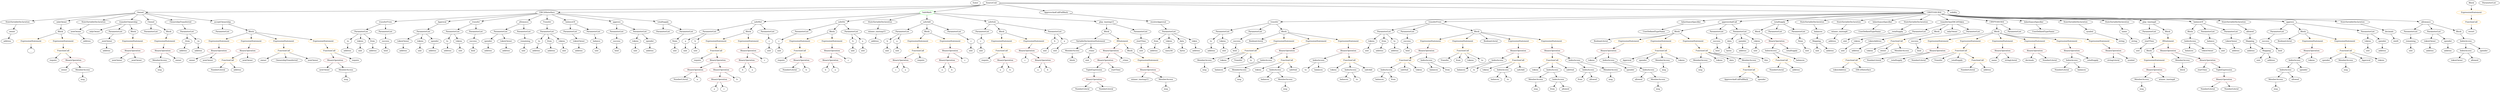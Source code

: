 strict digraph {
	graph [bb="0,0,16064,684"];
	node [label="\N"];
	Enter	[height=0.5,
		pos="6181.5,666",
		width=0.83628];
	Identifier_balances_8	[color=black,
		height=0.5,
		label=balances,
		pos="8925.5,90",
		width=1.1828];
	TupleExpression_Unnamed	[color=black,
		height=0.5,
		label=TupleExpression,
		pos="6974.5,162",
		width=2.0422];
	BinaryOperation_Unnamed_17	[color=brown,
		height=0.5,
		label=BinaryOperation,
		pos="6974.5,90",
		width=1.9867];
	TupleExpression_Unnamed -> BinaryOperation_Unnamed_17	[pos="e,6974.5,108.1 6974.5,143.7 6974.5,136.41 6974.5,127.73 6974.5,119.54"];
	Parameter__newOwner	[color=black,
		height=0.5,
		label=_newOwner,
		pos="664.46,378",
		width=1.5432];
	ElementaryTypeName_address_18	[color=black,
		height=0.5,
		label=address,
		pos="664.46,306",
		width=1.0996];
	Parameter__newOwner -> ElementaryTypeName_address_18	[pos="e,664.46,324.1 664.46,359.7 664.46,352.41 664.46,343.73 664.46,335.54"];
	ExpressionStatement_Unnamed_20	[color=orange,
		height=0.5,
		label=ExpressionStatement,
		pos="12578,378",
		width=2.458];
	BinaryOperation_Unnamed_28	[color=brown,
		height=0.5,
		label=BinaryOperation,
		pos="12582,306",
		width=1.9867];
	ExpressionStatement_Unnamed_20 -> BinaryOperation_Unnamed_28	[pos="e,12581,324.1 12579,359.7 12580,352.41 12580,343.73 12581,335.54"];
	NumberLiteral_Unnamed	[color=black,
		height=0.5,
		label=NumberLiteral,
		pos="4307.5,90",
		width=1.765];
	VariableDeclaration_balances	[color=black,
		height=0.5,
		label=balances,
		pos="11794,450",
		width=1.1828];
	Mapping_Unnamed	[color=black,
		height=0.5,
		label=Mapping,
		pos="11794,378",
		width=1.2105];
	VariableDeclaration_balances -> Mapping_Unnamed	[pos="e,11794,396.1 11794,431.7 11794,424.41 11794,415.73 11794,407.54"];
	Identifier_balances_3	[color=black,
		height=0.5,
		label=balances,
		pos="7868.5,162",
		width=1.1828];
	Identifier_startTime_1	[color=black,
		height=0.5,
		label=startTime,
		pos="14202,162",
		width=1.266];
	VariableDeclarationStatement_Unnamed	[color=black,
		height=0.5,
		label=VariableDeclarationStatement,
		pos="6949.5,378",
		width=3.3174];
	MemberAccess_Unnamed	[color=black,
		height=0.5,
		label=MemberAccess,
		pos="6828.5,306",
		width=1.9174];
	VariableDeclarationStatement_Unnamed -> MemberAccess_Unnamed	[pos="e,6856,322.91 6920.5,360.23 6904.1,350.77 6883.5,338.83 6865.9,328.66"];
	VariableDeclaration__vtime	[color=black,
		height=0.5,
		label=_vtime,
		pos="6951.5,306",
		width=0.98875];
	VariableDeclarationStatement_Unnamed -> VariableDeclaration__vtime	[pos="e,6951,324.1 6950,359.7 6950.2,352.41 6950.4,343.73 6950.6,335.54"];
	ElementaryTypeName_uint_20	[color=black,
		height=0.5,
		label=uint,
		pos="3594.5,306",
		width=0.75];
	FunctionDefinition_transfer_1	[color=black,
		height=0.5,
		label=transfer,
		pos="8067.5,522",
		width=1.0719];
	ParameterList_Unnamed_33	[color=black,
		height=0.5,
		label=ParameterList,
		pos="7803.5,450",
		width=1.7095];
	FunctionDefinition_transfer_1 -> ParameterList_Unnamed_33	[pos="e,7847.8,462.76 8034.6,512.28 7990.6,500.61 7911.9,479.76 7858.7,465.66"];
	ParameterList_Unnamed_34	[color=black,
		height=0.5,
		label=ParameterList,
		pos="8011.5,450",
		width=1.7095];
	FunctionDefinition_transfer_1 -> ParameterList_Unnamed_34	[pos="e,8024.8,467.63 8054.5,504.76 8047.8,496.4 8039.5,486.02 8031.9,476.61"];
	Block_Unnamed_13	[color=black,
		height=0.5,
		label=Block,
		pos="8189.5,450",
		width=0.90558];
	FunctionDefinition_transfer_1 -> Block_Unnamed_13	[pos="e,8167.4,463.69 8091.3,507.34 8110.1,496.51 8136.7,481.29 8157.4,469.39"];
	ParameterList_Unnamed_11	[color=black,
		height=0.5,
		label=ParameterList,
		pos="3618.5,450",
		width=1.7095];
	Parameter_tokenOwner	[color=black,
		height=0.5,
		label=tokenOwner,
		pos="3692.5,378",
		width=1.5571];
	ParameterList_Unnamed_11 -> Parameter_tokenOwner	[pos="e,3675.1,395.47 3636,432.41 3645.2,423.69 3656.7,412.85 3666.9,403.21"];
	Identifier_tokens_1	[color=black,
		height=0.5,
		label=tokens,
		pos="8620.5,162",
		width=0.97489];
	FunctionCall_Unnamed_16	[color=orange,
		height=0.5,
		label=FunctionCall,
		pos="10062,234",
		width=1.6125];
	Identifier_tokens_6	[color=black,
		height=0.5,
		label=tokens,
		pos="9950.5,162",
		width=0.97489];
	FunctionCall_Unnamed_16 -> Identifier_tokens_6	[pos="e,9972.2,176.6 10038,217.46 10021,207.13 9999.2,193.48 9981.6,182.43"];
	IndexAccess_Unnamed_13	[color=black,
		height=0.5,
		label=IndexAccess,
		pos="10062,162",
		width=1.6402];
	FunctionCall_Unnamed_16 -> IndexAccess_Unnamed_13	[pos="e,10062,180.1 10062,215.7 10062,208.41 10062,199.73 10062,191.54"];
	Identifier_safeSub_2	[color=black,
		height=0.5,
		label=safeSub,
		pos="10180,162",
		width=1.1274];
	FunctionCall_Unnamed_16 -> Identifier_safeSub_2	[pos="e,10157,177.07 10089,217.46 10106,207.27 10128,193.84 10147,182.87"];
	ParameterList_Unnamed	[color=black,
		height=0.5,
		label=ParameterList,
		pos="5714.5,450",
		width=1.7095];
	Parameter_b	[color=black,
		height=0.5,
		label=b,
		pos="5642.5,378",
		width=0.75];
	ParameterList_Unnamed -> Parameter_b	[pos="e,5657,393.11 5697.4,432.41 5687.8,423.06 5675.6,411.26 5665.2,401.13"];
	Parameter_a	[color=black,
		height=0.5,
		label=a,
		pos="5714.5,378",
		width=0.75];
	ParameterList_Unnamed -> Parameter_a	[pos="e,5714.5,396.1 5714.5,431.7 5714.5,424.41 5714.5,415.73 5714.5,407.54"];
	Parameter_tokens_1	[color=black,
		height=0.5,
		label=tokens,
		pos="4018.5,378",
		width=0.97489];
	ElementaryTypeName_uint_18	[color=black,
		height=0.5,
		label=uint,
		pos="4018.5,306",
		width=0.75];
	Parameter_tokens_1 -> ElementaryTypeName_uint_18	[pos="e,4018.5,324.1 4018.5,359.7 4018.5,352.41 4018.5,343.73 4018.5,335.54"];
	ParameterList_Unnamed_13	[color=black,
		height=0.5,
		label=ParameterList,
		pos="3195.5,450",
		width=1.7095];
	Parameter_spender	[color=black,
		height=0.5,
		label=spender,
		pos="3102.5,378",
		width=1.1135];
	ParameterList_Unnamed_13 -> Parameter_spender	[pos="e,3122.3,393.95 3173.9,432.76 3161.2,423.25 3145.1,411.1 3131.4,400.77"];
	Parameter_tokenOwner_1	[color=black,
		height=0.5,
		label=tokenOwner,
		pos="3216.5,378",
		width=1.5571];
	ParameterList_Unnamed_13 -> Parameter_tokenOwner_1	[pos="e,3211.3,396.1 3200.7,431.7 3202.9,424.24 3205.6,415.32 3208.1,406.97"];
	IfStatement_Unnamed	[color=orange,
		height=0.5,
		label=IfStatement,
		pos="7139.5,378",
		width=1.4739];
	BinaryOperation_Unnamed_15	[color=brown,
		height=0.5,
		label=BinaryOperation,
		pos="7076.5,306",
		width=1.9867];
	IfStatement_Unnamed -> BinaryOperation_Unnamed_15	[pos="e,7091.7,323.96 7124.5,360.41 7117,352.08 7107.8,341.8 7099.4,332.49"];
	Block_Unnamed_5	[color=black,
		height=0.5,
		label=Block,
		pos="7198.5,306",
		width=0.90558];
	IfStatement_Unnamed -> Block_Unnamed_5	[pos="e,7185.4,322.51 7153.4,360.41 7160.8,351.71 7169.9,340.89 7178,331.26"];
	Identifier_spender_3	[color=black,
		height=0.5,
		label=spender,
		pos="10571,162",
		width=1.1135];
	Identifier_balances_10	[color=black,
		height=0.5,
		label=balances,
		pos="9681.5,90",
		width=1.1828];
	ParameterList_Unnamed_36	[color=black,
		height=0.5,
		label=ParameterList,
		pos="14672,450",
		width=1.7095];
	Parameter_success_4	[color=black,
		height=0.5,
		label=success,
		pos="14603,378",
		width=1.1135];
	ParameterList_Unnamed_36 -> Parameter_success_4	[pos="e,14619,394.99 14656,432.41 14647,423.66 14637,412.75 14627,403.08"];
	VariableDeclaration_to	[color=black,
		height=0.5,
		label=to,
		pos="3427.5,378",
		width=0.75];
	ElementaryTypeName_address_9	[color=black,
		height=0.5,
		label=address,
		pos="3412.5,306",
		width=1.0996];
	VariableDeclaration_to -> ElementaryTypeName_address_9	[pos="e,3416.1,324.1 3423.8,359.7 3422.2,352.32 3420.3,343.52 3418.5,335.25"];
	Block_Unnamed_17	[color=black,
		height=0.5,
		label=Block,
		pos="10880,450",
		width=0.90558];
	BooleanLiteral_Unnamed_3	[color=black,
		height=0.5,
		label=BooleanLiteral,
		pos="10417,378",
		width=1.7788];
	Block_Unnamed_17 -> BooleanLiteral_Unnamed_3	[pos="e,10464,390.66 10856,437.75 10850,435.53 10844,433.44 10838,432 10688,394.54 10644,421.41 10491,396 10486,395.13 10481,394.11 10475,\
393.01"];
	ExpressionStatement_Unnamed_32	[color=orange,
		height=0.5,
		label=ExpressionStatement,
		pos="10588,378",
		width=2.458];
	Block_Unnamed_17 -> ExpressionStatement_Unnamed_32	[pos="e,10652,391.05 10855,438.02 10850,435.84 10844,433.7 10838,432 10806,422.14 10724,405.3 10663,393.24"];
	ExpressionStatement_Unnamed_33	[color=orange,
		height=0.5,
		label=ExpressionStatement,
		pos="10783,378",
		width=2.458];
	Block_Unnamed_17 -> ExpressionStatement_Unnamed_33	[pos="e,10807,395.76 10861,435.17 10848,425.8 10831,413.19 10816,402.29"];
	ExpressionStatement_Unnamed_34	[color=orange,
		height=0.5,
		label=ExpressionStatement,
		pos="10978,378",
		width=2.458];
	Block_Unnamed_17 -> ExpressionStatement_Unnamed_34	[pos="e,10955,395.76 10900,435.17 10913,425.8 10931,413.19 10946,402.29"];
	Parameter_to	[color=black,
		height=0.5,
		label=to,
		pos="2831.5,378",
		width=0.75];
	ElementaryTypeName_address_4	[color=black,
		height=0.5,
		label=address,
		pos="2833.5,306",
		width=1.0996];
	Parameter_to -> ElementaryTypeName_address_4	[pos="e,2833,324.1 2832,359.7 2832.2,352.41 2832.4,343.73 2832.6,335.54"];
	NumberLiteral_Unnamed_11	[color=black,
		height=0.5,
		label=NumberLiteral,
		pos="14267,18",
		width=1.765];
	FunctionDefinition_transferFrom_1	[color=black,
		height=0.5,
		label=transferFrom,
		pos="9306.5,522",
		width=1.6402];
	ParameterList_Unnamed_37	[color=black,
		height=0.5,
		label=ParameterList,
		pos="8978.5,450",
		width=1.7095];
	FunctionDefinition_transferFrom_1 -> ParameterList_Unnamed_37	[pos="e,9027.1,461.39 9259.1,510.9 9200.8,498.45 9101.7,477.29 9038.2,463.74"];
	ParameterList_Unnamed_38	[color=black,
		height=0.5,
		label=ParameterList,
		pos="9220.5,450",
		width=1.7095];
	FunctionDefinition_transferFrom_1 -> ParameterList_Unnamed_38	[pos="e,9240.6,467.39 9286.5,504.76 9275.5,495.82 9261.7,484.55 9249.5,474.64"];
	Block_Unnamed_15	[color=black,
		height=0.5,
		label=Block,
		pos="9562.5,450",
		width=0.90558];
	FunctionDefinition_transferFrom_1 -> Block_Unnamed_15	[pos="e,9533.8,458.84 9349.3,509.28 9397.7,496.05 9475.8,474.69 9522.8,461.84"];
	MemberAccess_Unnamed_11	[color=black,
		height=0.5,
		label=MemberAccess,
		pos="9938.5,90",
		width=1.9174];
	Identifier_msg_10	[color=black,
		height=0.5,
		label=msg,
		pos="9938.5,18",
		width=0.75];
	MemberAccess_Unnamed_11 -> Identifier_msg_10	[pos="e,9938.5,36.104 9938.5,71.697 9938.5,64.407 9938.5,55.726 9938.5,47.536"];
	Parameter_success	[color=black,
		height=0.5,
		label=success,
		pos="3004.5,378",
		width=1.1135];
	ElementaryTypeName_bool	[color=black,
		height=0.5,
		label=bool,
		pos="3004.5,306",
		width=0.76697];
	Parameter_success -> ElementaryTypeName_bool	[pos="e,3004.5,324.1 3004.5,359.7 3004.5,352.41 3004.5,343.73 3004.5,335.54"];
	MemberAccess_Unnamed_15	[color=black,
		height=0.5,
		label=MemberAccess,
		pos="11027,234",
		width=1.9174];
	Identifier_msg_13	[color=black,
		height=0.5,
		label=msg,
		pos="11027,162",
		width=0.75];
	MemberAccess_Unnamed_15 -> Identifier_msg_13	[pos="e,11027,180.1 11027,215.7 11027,208.41 11027,199.73 11027,191.54"];
	Identifier_newOwner	[color=black,
		height=0.5,
		label=newOwner,
		pos="711.46,234",
		width=1.4046];
	ParameterList_Unnamed_3	[color=black,
		height=0.5,
		label=ParameterList,
		pos="6258.5,450",
		width=1.7095];
	Parameter_c_1	[color=black,
		height=0.5,
		label=c,
		pos="6247.5,378",
		width=0.75];
	ParameterList_Unnamed_3 -> Parameter_c_1	[pos="e,6250.2,396.1 6255.7,431.7 6254.6,424.32 6253.2,415.52 6251.9,407.25"];
	ElementaryTypeName_address_32	[color=black,
		height=0.5,
		label=address,
		pos="11295,306",
		width=1.0996];
	Identifier_tokens_9	[color=black,
		height=0.5,
		label=tokens,
		pos="10317,234",
		width=0.97489];
	Parameter_startTime	[color=black,
		height=0.5,
		label=startTime,
		pos="7265.5,378",
		width=1.266];
	ElementaryTypeName_uint_12	[color=black,
		height=0.5,
		label=uint,
		pos="7276.5,306",
		width=0.75];
	Parameter_startTime -> ElementaryTypeName_uint_12	[pos="e,7273.8,324.1 7268.2,359.7 7269.3,352.32 7270.7,343.52 7272,335.25"];
	ElementaryTypeName_string	[color=black,
		height=0.5,
		label=string,
		pos="13691,378",
		width=0.864];
	ElementaryTypeName_uint_14	[color=black,
		height=0.5,
		label=uint,
		pos="4258.5,306",
		width=0.75];
	ExpressionStatement_Unnamed_1	[color=orange,
		height=0.5,
		label=ExpressionStatement,
		pos="5847.5,378",
		width=2.458];
	FunctionCall_Unnamed	[color=orange,
		height=0.5,
		label=FunctionCall,
		pos="5847.5,306",
		width=1.6125];
	ExpressionStatement_Unnamed_1 -> FunctionCall_Unnamed	[pos="e,5847.5,324.1 5847.5,359.7 5847.5,352.41 5847.5,343.73 5847.5,335.54"];
	Identifier_ApproveAndCallFallBack	[color=black,
		height=0.5,
		label=ApproveAndCallFallBack,
		pos="11260,90",
		width=2.957];
	FunctionDefinition_safeMul	[color=black,
		height=0.5,
		label=safeMul,
		pos="4791.5,522",
		width=1.1135];
	ParameterList_Unnamed_4	[color=black,
		height=0.5,
		label=ParameterList,
		pos="4464.5,450",
		width=1.7095];
	FunctionDefinition_safeMul -> ParameterList_Unnamed_4	[pos="e,4513,461.39 4755.8,513.38 4700.1,501.44 4591.6,478.22 4523.9,463.73"];
	Block_Unnamed_2	[color=black,
		height=0.5,
		label=Block,
		pos="4734.5,450",
		width=0.90558];
	FunctionDefinition_safeMul -> Block_Unnamed_2	[pos="e,4747.2,466.67 4778.2,504.76 4771.2,496.07 4762.3,485.19 4754.4,475.49"];
	ParameterList_Unnamed_5	[color=black,
		height=0.5,
		label=ParameterList,
		pos="4857.5,450",
		width=1.7095];
	FunctionDefinition_safeMul -> ParameterList_Unnamed_5	[pos="e,4841.6,467.8 4806.4,505.12 4814.6,496.51 4824.8,485.67 4833.9,475.96"];
	FunctionDefinition_safeDiv	[color=black,
		height=0.5,
		label=safeDiv,
		pos="5358.5,522",
		width=1.0719];
	ParameterList_Unnamed_7	[color=black,
		height=0.5,
		label=ParameterList,
		pos="5082.5,450",
		width=1.7095];
	FunctionDefinition_safeDiv -> ParameterList_Unnamed_7	[pos="e,5127.8,462.49 5325.2,512.56 5278.9,500.83 5194.6,479.45 5138.6,465.24"];
	Block_Unnamed_3	[color=black,
		height=0.5,
		label=Block,
		pos="5267.5,450",
		width=0.90558];
	FunctionDefinition_safeDiv -> Block_Unnamed_3	[pos="e,5285.8,465.11 5339.2,506.15 5326.2,496.21 5309,482.98 5294.7,471.97"];
	ParameterList_Unnamed_6	[color=black,
		height=0.5,
		label=ParameterList,
		pos="5400.5,450",
		width=1.7095];
	FunctionDefinition_safeDiv -> ParameterList_Unnamed_6	[pos="e,5390.3,467.96 5368.4,504.41 5373.2,496.42 5379.1,486.64 5384.5,477.64"];
	ElementaryTypeName_uint_24	[color=black,
		height=0.5,
		label=uint,
		pos="14544,234",
		width=0.75];
	ExpressionStatement_Unnamed_11	[color=orange,
		height=0.5,
		label=ExpressionStatement,
		pos="189.46,378",
		width=2.458];
	Identifier__	[color=black,
		height=0.5,
		label=_,
		pos="189.46,306",
		width=0.75];
	ExpressionStatement_Unnamed_11 -> Identifier__	[pos="e,189.46,324.1 189.46,359.7 189.46,352.41 189.46,343.73 189.46,335.54"];
	IndexAccess_Unnamed_19	[color=black,
		height=0.5,
		label=IndexAccess,
		pos="10429,234",
		width=1.6402];
	IndexAccess_Unnamed_19 -> Identifier_spender_3	[pos="e,10545,175.94 10460,218.15 10482,207.3 10512,192.51 10535,180.98"];
	IndexAccess_Unnamed_20	[color=black,
		height=0.5,
		label=IndexAccess,
		pos="10688,162",
		width=1.6402];
	IndexAccess_Unnamed_19 -> IndexAccess_Unnamed_20	[pos="e,10645,174.67 10473,221.36 10517,209.35 10586,190.59 10634,177.59"];
	ElementaryTypeName_uint_29	[color=black,
		height=0.5,
		label=uint,
		pos="8867.5,306",
		width=0.75];
	ContractDefinition_Owned	[color=black,
		height=0.5,
		label=Owned,
		pos="871.46,594",
		width=1.0442];
	StateVariableDeclaration_Unnamed_1	[color=black,
		height=0.5,
		label=StateVariableDeclaration,
		pos="101.46,522",
		width=2.8184];
	ContractDefinition_Owned -> StateVariableDeclaration_Unnamed_1	[pos="e,190.16,531.06 834.58,589.65 721.1,579.33 374.35,547.81 201.54,532.1"];
	ModifierDefinition_onlyOwner	[color=black,
		height=0.5,
		label=onlyOwner,
		pos="371.46,522",
		width=1.4323];
	ContractDefinition_Owned -> ModifierDefinition_onlyOwner	[pos="e,416.31,531.27 834.99,588.73 764.19,580.33 603.26,560.67 468.46,540 455.13,537.96 440.8,535.56 427.35,533.22"];
	StateVariableDeclaration_Unnamed_2	[color=black,
		height=0.5,
		label=StateVariableDeclaration,
		pos="578.46,522",
		width=2.8184];
	ContractDefinition_Owned -> StateVariableDeclaration_Unnamed_2	[pos="e,637.42,537.09 838.42,585.11 792.56,574.15 708.48,554.06 648.35,539.7"];
	FunctionDefinition_transferOwnership	[color=black,
		height=0.5,
		label=transferOwnership,
		pos="794.46,522",
		width=2.1947];
	ContractDefinition_Owned -> FunctionDefinition_transferOwnership	[pos="e,813.03,539.88 854.75,577.81 845.05,568.99 832.6,557.67 821.53,547.6"];
	FunctionDefinition_Owned	[color=black,
		height=0.5,
		label=Owned,
		pos="938.46,522",
		width=1.0442];
	ContractDefinition_Owned -> FunctionDefinition_Owned	[pos="e,923.32,538.82 886.67,577.12 895.15,568.26 905.88,557.04 915.38,547.12"];
	EventDefinition_OwnershipTransferred	[color=black,
		height=0.5,
		label=OwnershipTransferred,
		pos="1125.5,522",
		width=2.6243];
	ContractDefinition_Owned -> EventDefinition_OwnershipTransferred	[pos="e,1073.3,537.38 903.63,584.13 943.43,573.17 1012.1,554.24 1062.5,540.35"];
	FunctionDefinition_acceptOwnership	[color=black,
		height=0.5,
		label=acceptOwnership,
		pos="1385.5,522",
		width=2.0976];
	ContractDefinition_Owned -> FunctionDefinition_acceptOwnership	[pos="e,1321.1,531.76 907.2,588.13 990.18,576.83 1197.4,548.61 1309.9,533.29"];
	Block_Unnamed_10	[color=black,
		height=0.5,
		label=Block,
		pos="12902,450",
		width=0.90558];
	Block_Unnamed_10 -> ExpressionStatement_Unnamed_20	[pos="e,12644,390.51 12874,440.39 12865,437.54 12854,434.47 12843,432 12780,416.63 12708,402.39 12655,392.55"];
	ExpressionStatement_Unnamed_22	[color=orange,
		height=0.5,
		label=ExpressionStatement,
		pos="12773,378",
		width=2.458];
	Block_Unnamed_10 -> ExpressionStatement_Unnamed_22	[pos="e,12803,395.18 12880,436.65 12861,426.68 12835,412.43 12813,400.59"];
	ExpressionStatement_Unnamed_18	[color=orange,
		height=0.5,
		label=ExpressionStatement,
		pos="12968,378",
		width=2.458];
	Block_Unnamed_10 -> ExpressionStatement_Unnamed_18	[pos="e,12952,395.96 12917,433.46 12925,424.87 12935,413.97 12945,404.19"];
	ExpressionStatement_Unnamed_19	[color=orange,
		height=0.5,
		label=ExpressionStatement,
		pos="13163,378",
		width=2.458];
	Block_Unnamed_10 -> ExpressionStatement_Unnamed_19	[pos="e,13102,391.2 12927,437.94 12933,435.81 12938,433.72 12943,432 12992,416.28 13047,402.92 13091,393.55"];
	ExpressionStatement_Unnamed_21	[color=orange,
		height=0.5,
		label=ExpressionStatement,
		pos="13358,378",
		width=2.458];
	Block_Unnamed_10 -> ExpressionStatement_Unnamed_21	[pos="e,13294,390.74 12927,437.61 12932,435.45 12938,433.43 12943,432 13081,396.5 13120,416.13 13260,396 13268,394.97 13275,393.81 13283,\
392.6"];
	ExpressionStatement_Unnamed_17	[color=orange,
		height=0.5,
		label=ExpressionStatement,
		pos="13553,378",
		width=2.458];
	Block_Unnamed_10 -> ExpressionStatement_Unnamed_17	[pos="e,13490,390.96 12926,437.6 12932,435.39 12938,433.34 12943,432 13165,379.63 13229,423.53 13455,396 13463,395.07 13471,393.95 13479,\
392.74"];
	ElementaryTypeName_address_13	[color=black,
		height=0.5,
		label=address,
		pos="7630.5,306",
		width=1.0996];
	BinaryOperation_Unnamed_30	[color=brown,
		height=0.5,
		label=BinaryOperation,
		pos="11513,378",
		width=1.9867];
	IndexAccess_Unnamed_1	[color=black,
		height=0.5,
		label=IndexAccess,
		pos="11484,306",
		width=1.6402];
	BinaryOperation_Unnamed_30 -> IndexAccess_Unnamed_1	[pos="e,11492,324.1 11506,359.7 11503,352.15 11499,343.12 11496,334.68"];
	Identifier__totalSupply_3	[color=black,
		height=0.5,
		label=_totalSupply,
		pos="11619,306",
		width=1.6125];
	BinaryOperation_Unnamed_30 -> Identifier__totalSupply_3	[pos="e,11596,322.67 11538,360.76 11552,351.27 11571,339.15 11586,328.82"];
	ElementaryTypeName_address	[color=black,
		height=0.5,
		label=address,
		pos="5557.5,378",
		width=1.0996];
	MemberAccess_Unnamed_17	[color=black,
		height=0.5,
		label=MemberAccess,
		pos="14075,234",
		width=1.9174];
	Identifier_block_1	[color=black,
		height=0.5,
		label=block,
		pos="14075,162",
		width=0.87786];
	MemberAccess_Unnamed_17 -> Identifier_block_1	[pos="e,14075,180.1 14075,215.7 14075,208.41 14075,199.73 14075,191.54"];
	ElementaryTypeName_uint_13	[color=black,
		height=0.5,
		label=uint,
		pos="6928.5,234",
		width=0.75];
	ParameterList_Unnamed_44	[color=black,
		height=0.5,
		label=ParameterList,
		pos="12427,450",
		width=1.7095];
	Parameter_tokens_8	[color=black,
		height=0.5,
		label=tokens,
		pos="12060,378",
		width=0.97489];
	ParameterList_Unnamed_44 -> Parameter_tokens_8	[pos="e,12087,390.24 12382,437.49 12374,435.51 12365,433.59 12356,432 12245,410.8 12214,424.57 12104,396 12102,395.4 12100,394.72 12097,\
393.99"];
	Parameter_tokenAddress	[color=black,
		height=0.5,
		label=tokenAddress,
		pos="12176,378",
		width=1.7372];
	ParameterList_Unnamed_44 -> Parameter_tokenAddress	[pos="e,12220,391.2 12384,436.89 12342,425.07 12277,407.04 12231,394.25"];
	ElementaryTypeName_address_31	[color=black,
		height=0.5,
		label=address,
		pos="15740,306",
		width=1.0996];
	ElementaryTypeName_bool_5	[color=black,
		height=0.5,
		label=bool,
		pos="9134.5,306",
		width=0.76697];
	ElementaryTypeName_address_27	[color=black,
		height=0.5,
		label=address,
		pos="15326,306",
		width=1.0996];
	Parameter_a_2	[color=black,
		height=0.5,
		label=a,
		pos="4334.5,378",
		width=0.75];
	ParameterList_Unnamed_4 -> Parameter_a_2	[pos="e,4354.9,389.98 4435.9,433.64 4414.9,422.29 4386.2,406.88 4364.8,395.32"];
	Parameter_b_2	[color=black,
		height=0.5,
		label=b,
		pos="4406.5,378",
		width=0.75];
	ParameterList_Unnamed_4 -> Parameter_b_2	[pos="e,4419.2,394.36 4450.4,432.05 4443.2,423.35 4434.3,412.59 4426.4,403.03"];
	ElementaryTypeName_uint_26	[color=black,
		height=0.5,
		label=uint,
		pos="14333,306",
		width=0.75];
	Identifier_a_6	[color=black,
		height=0.5,
		label=a,
		pos="4519.5,18",
		width=0.75];
	ElementaryTypeName_uint_1	[color=black,
		height=0.5,
		label=uint,
		pos="5642.5,306",
		width=0.75];
	VariableDeclaration_owner	[color=black,
		height=0.5,
		label=owner,
		pos="72.462,450",
		width=0.93331];
	StateVariableDeclaration_Unnamed_1 -> VariableDeclaration_owner	[pos="e,79.349,467.62 94.294,503.7 91.086,495.95 87.229,486.64 83.654,478.02"];
	FunctionCall_Unnamed_4	[color=orange,
		height=0.5,
		label=FunctionCall,
		pos="384.46,306",
		width=1.6125];
	Identifier_require_4	[color=black,
		height=0.5,
		label=require,
		pos="321.46,234",
		width=1.0026];
	FunctionCall_Unnamed_4 -> Identifier_require_4	[pos="e,335.85,250.99 369.53,288.41 361.73,279.74 352.04,268.97 343.4,259.38"];
	BinaryOperation_Unnamed_20	[color=brown,
		height=0.5,
		label=BinaryOperation,
		pos="447.46,234",
		width=1.9867];
	FunctionCall_Unnamed_4 -> BinaryOperation_Unnamed_20	[pos="e,432.2,251.96 399.39,288.41 406.89,280.08 416.15,269.8 424.52,260.49"];
	ElementaryTypeName_uint_27	[color=black,
		height=0.5,
		label=uint,
		pos="7812.5,306",
		width=0.75];
	ParameterList_Unnamed_18	[color=black,
		height=0.5,
		label=ParameterList,
		pos="3900.5,450",
		width=1.7095];
	Parameter_success_1	[color=black,
		height=0.5,
		label=success,
		pos="3902.5,378",
		width=1.1135];
	ParameterList_Unnamed_18 -> Parameter_success_1	[pos="e,3902,396.1 3901,431.7 3901.2,424.41 3901.4,415.73 3901.6,407.54"];
	Identifier_require_2	[color=black,
		height=0.5,
		label=require,
		pos="4421.5,234",
		width=1.0026];
	ElementaryTypeName_address_14	[color=black,
		height=0.5,
		label=address,
		pos="43.462,378",
		width=1.0996];
	VariableDeclaration_owner -> ElementaryTypeName_address_14	[pos="e,50.418,395.79 65.442,432.05 62.236,424.32 58.359,414.96 54.758,406.27"];
	BinaryOperation_Unnamed_11	[color=brown,
		height=0.5,
		label=BinaryOperation,
		pos="4555.5,90",
		width=1.9867];
	BinaryOperation_Unnamed_11 -> Identifier_a_6	[pos="e,4527.8,35.145 4546.6,71.697 4542.5,63.752 4537.5,54.158 4533,45.344"];
	Identifier_c_4	[color=black,
		height=0.5,
		label=c,
		pos="4591.5,18",
		width=0.75];
	BinaryOperation_Unnamed_11 -> Identifier_c_4	[pos="e,4583.2,35.145 4564.4,71.697 4568.4,63.752 4573.4,54.158 4577.9,45.344"];
	IndexAccess_Unnamed_18	[color=black,
		height=0.5,
		label=IndexAccess,
		pos="15857,306",
		width=1.6402];
	Identifier_tokenOwner_1	[color=black,
		height=0.5,
		label=tokenOwner,
		pos="15800,234",
		width=1.5571];
	IndexAccess_Unnamed_18 -> Identifier_tokenOwner_1	[pos="e,15814,251.79 15844,288.05 15837,279.8 15829,269.7 15821,260.54"];
	Identifier_allowed_3	[color=black,
		height=0.5,
		label=allowed,
		pos="15913,234",
		width=1.0858];
	IndexAccess_Unnamed_18 -> Identifier_allowed_3	[pos="e,15900,251.31 15871,288.05 15878,279.68 15886,269.4 15893,260.13"];
	BinaryOperation_Unnamed_39	[color=brown,
		height=0.5,
		label=BinaryOperation,
		pos="14234,234",
		width=1.9867];
	BinaryOperation_Unnamed_39 -> Identifier_startTime_1	[pos="e,14210,180.1 14227,215.7 14223,208.07 14219,198.92 14215,190.4"];
	TupleExpression_Unnamed_1	[color=black,
		height=0.5,
		label=TupleExpression,
		pos="14339,162",
		width=2.0422];
	BinaryOperation_Unnamed_39 -> TupleExpression_Unnamed_1	[pos="e,14315,179.39 14259,216.76 14273,207.55 14290,195.88 14305,185.77"];
	BinaryOperation_Unnamed_9	[color=brown,
		height=0.5,
		label=BinaryOperation,
		pos="4405.5,162",
		width=1.9867];
	BinaryOperation_Unnamed_9 -> NumberLiteral_Unnamed	[pos="e,4330.1,107.15 4382.7,144.76 4369.7,135.49 4353.3,123.71 4339,113.55"];
	Identifier_a_5	[color=black,
		height=0.5,
		label=a,
		pos="4416.5,90",
		width=0.75];
	BinaryOperation_Unnamed_9 -> Identifier_a_5	[pos="e,4413.8,108.1 4408.2,143.7 4409.3,136.32 4410.7,127.52 4412,119.25"];
	BinaryOperation_Unnamed_36	[color=brown,
		height=0.5,
		label=BinaryOperation,
		pos="9818.5,306",
		width=1.9867];
	IndexAccess_Unnamed_15	[color=black,
		height=0.5,
		label=IndexAccess,
		pos="9709.5,234",
		width=1.6402];
	BinaryOperation_Unnamed_36 -> IndexAccess_Unnamed_15	[pos="e,9733.9,250.67 9793.2,288.76 9778.4,279.27 9759.5,267.15 9743.4,256.82"];
	FunctionCall_Unnamed_17	[color=orange,
		height=0.5,
		label=FunctionCall,
		pos="9844.5,234",
		width=1.6125];
	BinaryOperation_Unnamed_36 -> FunctionCall_Unnamed_17	[pos="e,9838.1,252.1 9824.9,287.7 9827.7,280.15 9831,271.12 9834.2,262.68"];
	Identifier_tokens_12	[color=black,
		height=0.5,
		label=tokens,
		pos="12142,306",
		width=0.97489];
	StateVariableDeclaration_Unnamed	[color=black,
		height=0.5,
		label=StateVariableDeclaration,
		pos="5600.5,522",
		width=2.8184];
	VariableDeclaration_winner_tmstmp15	[color=black,
		height=0.5,
		label=winner_tmstmp15,
		pos="5557.5,450",
		width=2.1392];
	StateVariableDeclaration_Unnamed -> VariableDeclaration_winner_tmstmp15	[pos="e,5568,468.1 5589.8,503.7 5585,495.9 5579.3,486.51 5573.9,477.83"];
	BinaryOperation_Unnamed_14	[color=brown,
		height=0.5,
		label=BinaryOperation,
		pos="5258.5,234",
		width=1.9867];
	Identifier_b_6	[color=black,
		height=0.5,
		label=b,
		pos="5222.5,162",
		width=0.75];
	BinaryOperation_Unnamed_14 -> Identifier_b_6	[pos="e,5230.8,179.14 5249.6,215.7 5245.5,207.75 5240.5,198.16 5236,189.34"];
	Identifier_a_7	[color=black,
		height=0.5,
		label=a,
		pos="5294.5,162",
		width=0.75];
	BinaryOperation_Unnamed_14 -> Identifier_a_7	[pos="e,5286.2,179.14 5267.4,215.7 5271.4,207.75 5276.4,198.16 5280.9,189.34"];
	BinaryOperation_Unnamed_6	[color=brown,
		height=0.5,
		label=BinaryOperation,
		pos="4734.5,306",
		width=1.9867];
	BinaryOperation_Unnamed_7	[color=brown,
		height=0.5,
		label=BinaryOperation,
		pos="4725.5,234",
		width=1.9867];
	BinaryOperation_Unnamed_6 -> BinaryOperation_Unnamed_7	[pos="e,4727.7,252.1 4732.2,287.7 4731.3,280.32 4730.2,271.52 4729.1,263.25"];
	Identifier_c_3	[color=black,
		height=0.5,
		label=c,
		pos="4842.5,234",
		width=0.75];
	BinaryOperation_Unnamed_6 -> Identifier_c_3	[pos="e,4823.6,247.21 4759.5,288.76 4775.9,278.16 4797.3,264.3 4814.2,253.31"];
	ExpressionStatement_Unnamed_12	[color=orange,
		height=0.5,
		label=ExpressionStatement,
		pos="826.46,378",
		width=2.458];
	BinaryOperation_Unnamed_21	[color=brown,
		height=0.5,
		label=BinaryOperation,
		pos="826.46,306",
		width=1.9867];
	ExpressionStatement_Unnamed_12 -> BinaryOperation_Unnamed_21	[pos="e,826.46,324.1 826.46,359.7 826.46,352.41 826.46,343.73 826.46,335.54"];
	ElementaryTypeName_uint_31	[color=black,
		height=0.5,
		label=uint,
		pos="11380,306",
		width=0.75];
	Identifier_from_3	[color=black,
		height=0.5,
		label=from,
		pos="10048,18",
		width=0.7947];
	ElementaryTypeName_address_1	[color=black,
		height=0.5,
		label=address,
		pos="3692.5,306",
		width=1.0996];
	FunctionCall_Unnamed_1	[color=orange,
		height=0.5,
		label=FunctionCall,
		pos="6377.5,306",
		width=1.6125];
	Identifier_require_1	[color=black,
		height=0.5,
		label=require,
		pos="6259.5,234",
		width=1.0026];
	FunctionCall_Unnamed_1 -> Identifier_require_1	[pos="e,6282,248.37 6351.3,289.46 6333.7,279.07 6310.5,265.3 6291.9,254.22"];
	BinaryOperation_Unnamed_3	[color=brown,
		height=0.5,
		label=BinaryOperation,
		pos="6385.5,234",
		width=1.9867];
	FunctionCall_Unnamed_1 -> BinaryOperation_Unnamed_3	[pos="e,6383.5,252.1 6379.4,287.7 6380.3,280.41 6381.3,271.73 6382.2,263.54"];
	Identifier_c_2	[color=black,
		height=0.5,
		label=c,
		pos="6510.5,234",
		width=0.75];
	BinaryOperation_Unnamed_2	[color=brown,
		height=0.5,
		label=BinaryOperation,
		pos="5755.5,234",
		width=1.9867];
	Identifier_c_1	[color=black,
		height=0.5,
		label=c,
		pos="5719.5,162",
		width=0.75];
	BinaryOperation_Unnamed_2 -> Identifier_c_1	[pos="e,5727.8,179.14 5746.6,215.7 5742.5,207.75 5737.5,198.16 5733,189.34"];
	Identifier_a_1	[color=black,
		height=0.5,
		label=a,
		pos="5791.5,162",
		width=0.75];
	BinaryOperation_Unnamed_2 -> Identifier_a_1	[pos="e,5783.2,179.14 5764.4,215.7 5768.4,207.75 5773.4,198.16 5777.9,189.34"];
	Identifier_newOwner_1	[color=black,
		height=0.5,
		label=newOwner,
		pos="2031.5,162",
		width=1.4046];
	Parameter_tokens_6	[color=black,
		height=0.5,
		label=tokens,
		pos="8871.5,378",
		width=0.97489];
	Parameter_tokens_6 -> ElementaryTypeName_uint_29	[pos="e,8868.4,324.1 8870.5,359.7 8870.1,352.41 8869.6,343.73 8869.1,335.54"];
	ElementaryTypeName_bool_1	[color=black,
		height=0.5,
		label=bool,
		pos="3902.5,306",
		width=0.76697];
	Identifier_b_3	[color=black,
		height=0.5,
		label=b,
		pos="4705.5,162",
		width=0.75];
	ElementaryTypeName_address_12	[color=black,
		height=0.5,
		label=address,
		pos="7361.5,306",
		width=1.0996];
	ContractDefinition_ERC20Interface	[color=black,
		height=0.5,
		label=ERC20Interface,
		pos="3477.5,594",
		width=1.959];
	FunctionDefinition_transferFrom	[color=black,
		height=0.5,
		label=transferFrom,
		pos="2430.5,522",
		width=1.6402];
	ContractDefinition_ERC20Interface -> FunctionDefinition_transferFrom	[pos="e,2487.8,526.83 3410,588.49 3221.2,575.87 2689,540.29 2499,527.58"];
	EventDefinition_Approval	[color=black,
		height=0.5,
		label=Approval,
		pos="2811.5,522",
		width=1.266];
	ContractDefinition_ERC20Interface -> EventDefinition_Approval	[pos="e,2855.2,527.59 3413.3,586.26 3282.9,572.55 2988.8,541.64 2866.5,528.78"];
	FunctionDefinition_transfer	[color=black,
		height=0.5,
		label=transfer,
		pos="3028.5,522",
		width=1.0719];
	ContractDefinition_ERC20Interface -> FunctionDefinition_transfer	[pos="e,3064.9,528.68 3418.3,583.78 3328.3,569.75 3158.9,543.33 3076.2,530.44"];
	FunctionDefinition_allowance	[color=black,
		height=0.5,
		label=allowance,
		pos="3336.5,522",
		width=1.3076];
	ContractDefinition_ERC20Interface -> FunctionDefinition_allowance	[pos="e,3364.3,536.83 3446.2,577.46 3425,566.96 3397,553.04 3374.5,541.89"];
	EventDefinition_Transfer	[color=black,
		height=0.5,
		label=Transfer,
		pos="3477.5,522",
		width=1.1689];
	ContractDefinition_ERC20Interface -> EventDefinition_Transfer	[pos="e,3477.5,540.1 3477.5,575.7 3477.5,568.41 3477.5,559.73 3477.5,551.54"];
	FunctionDefinition_balanceOf	[color=black,
		height=0.5,
		label=balanceOf,
		pos="3618.5,522",
		width=1.3491];
	ContractDefinition_ERC20Interface -> FunctionDefinition_balanceOf	[pos="e,3590.1,537.07 3508.8,577.46 3529.8,567.03 3557.6,553.22 3580,542.11"];
	FunctionDefinition_approve	[color=black,
		height=0.5,
		label=approve,
		pos="3900.5,522",
		width=1.1412];
	ContractDefinition_ERC20Interface -> FunctionDefinition_approve	[pos="e,3862.3,529.31 3535.4,583.41 3619.2,569.55 3772.7,544.14 3851.3,531.14"];
	FunctionDefinition_totalSupply	[color=black,
		height=0.5,
		label=totalSupply,
		pos="4182.5,522",
		width=1.4739];
	ContractDefinition_ERC20Interface -> FunctionDefinition_totalSupply	[pos="e,4132.1,528 3542.2,586.57 3677.5,573.14 3988.5,542.26 4120.9,529.11"];
	Parameter_to_1	[color=black,
		height=0.5,
		label=to,
		pos="2179.5,378",
		width=0.75];
	ElementaryTypeName_address_7	[color=black,
		height=0.5,
		label=address,
		pos="2176.5,306",
		width=1.0996];
	Parameter_to_1 -> ElementaryTypeName_address_7	[pos="e,2177.2,324.1 2178.7,359.7 2178.4,352.41 2178,343.73 2177.7,335.54"];
	IndexAccess_Unnamed_6	[color=black,
		height=0.5,
		label=IndexAccess,
		pos="8732.5,162",
		width=1.6402];
	Identifier_balances_6	[color=black,
		height=0.5,
		label=balances,
		pos="8688.5,90",
		width=1.1828];
	IndexAccess_Unnamed_6 -> Identifier_balances_6	[pos="e,8699,107.79 8721.8,144.05 8716.8,136.06 8710.7,126.33 8705.1,117.4"];
	Identifier_to_1	[color=black,
		height=0.5,
		label=to,
		pos="8776.5,90",
		width=0.75];
	IndexAccess_Unnamed_6 -> Identifier_to_1	[pos="e,8766.5,106.83 8743.1,144.05 8748.3,135.73 8754.8,125.54 8760.5,116.32"];
	Parameter_c_2	[color=black,
		height=0.5,
		label=c,
		pos="4867.5,378",
		width=0.75];
	ElementaryTypeName_uint_8	[color=black,
		height=0.5,
		label=uint,
		pos="4867.5,306",
		width=0.75];
	Parameter_c_2 -> ElementaryTypeName_uint_8	[pos="e,4867.5,324.1 4867.5,359.7 4867.5,352.41 4867.5,343.73 4867.5,335.54"];
	Parameter_c_3	[color=black,
		height=0.5,
		label=c,
		pos="4939.5,378",
		width=0.75];
	ParameterList_Unnamed_7 -> Parameter_c_3	[pos="e,4960.8,389.45 5051.8,433.98 5027.9,422.3 4994.9,406.14 4970.8,394.36"];
	InheritanceSpecifier_Unnamed_1	[color=black,
		height=0.5,
		label=InheritanceSpecifier,
		pos="10889,522",
		width=2.3333];
	UserDefinedTypeName_Unnamed_1	[color=black,
		height=0.5,
		label=UserDefinedTypeName,
		pos="10731,450",
		width=2.7214];
	InheritanceSpecifier_Unnamed_1 -> UserDefinedTypeName_Unnamed_1	[pos="e,10768,467.14 10854,505.29 10832,495.39 10803,482.49 10778,471.75"];
	NumberLiteral_Unnamed_1	[color=black,
		height=0.5,
		label=NumberLiteral,
		pos="4988.5,162",
		width=1.765];
	ElementaryTypeName_uint_33	[color=black,
		height=0.5,
		label=uint,
		pos="13783,306",
		width=0.75];
	ParameterList_Unnamed_19	[color=black,
		height=0.5,
		label=ParameterList,
		pos="2275.5,450",
		width=1.7095];
	ParameterList_Unnamed_19 -> Parameter_to_1	[pos="e,2197.1,391.88 2253.2,432.76 2239.2,422.56 2221.1,409.33 2206.3,398.55"];
	Parameter_tokens_2	[color=black,
		height=0.5,
		label=tokens,
		pos="2261.5,378",
		width=0.97489];
	ParameterList_Unnamed_19 -> Parameter_tokens_2	[pos="e,2264.9,396.1 2272,431.7 2270.5,424.32 2268.8,415.52 2267.1,407.25"];
	Parameter_from	[color=black,
		height=0.5,
		label=from,
		pos="2343.5,378",
		width=0.7947];
	ParameterList_Unnamed_19 -> Parameter_from	[pos="e,2329.3,393.57 2291.6,432.41 2300.5,423.19 2311.8,411.58 2321.6,401.54"];
	Identifier_a	[color=black,
		height=0.5,
		label=a,
		pos="5989.5,162",
		width=0.75];
	FunctionCall_Unnamed_22	[color=orange,
		height=0.5,
		label=FunctionCall,
		pos="15890,522",
		width=1.6125];
	Identifier_revert	[color=black,
		height=0.5,
		label=revert,
		pos="15890,450",
		width=0.87786];
	FunctionCall_Unnamed_22 -> Identifier_revert	[pos="e,15890,468.1 15890,503.7 15890,496.41 15890,487.73 15890,479.54"];
	BinaryOperation_Unnamed_10	[color=brown,
		height=0.5,
		label=BinaryOperation,
		pos="4566.5,162",
		width=1.9867];
	BinaryOperation_Unnamed_10 -> BinaryOperation_Unnamed_11	[pos="e,4558.2,108.1 4563.7,143.7 4562.6,136.32 4561.2,127.52 4559.9,119.25"];
	Identifier_b_4	[color=black,
		height=0.5,
		label=b,
		pos="4672.5,90",
		width=0.75];
	BinaryOperation_Unnamed_10 -> Identifier_b_4	[pos="e,4653.6,103.43 4591,144.76 4607,134.23 4627.8,120.48 4644.4,109.52"];
	Block_Unnamed_7	[color=black,
		height=0.5,
		label=Block,
		pos="362.46,450",
		width=0.90558];
	ModifierDefinition_onlyOwner -> Block_Unnamed_7	[pos="e,364.66,468.1 369.24,503.7 368.29,496.32 367.16,487.52 366.09,479.25"];
	BinaryOperation_Unnamed	[color=brown,
		height=0.5,
		label=BinaryOperation,
		pos="6042.5,306",
		width=1.9867];
	BinaryOperation_Unnamed_1	[color=brown,
		height=0.5,
		label=BinaryOperation,
		pos="6025.5,234",
		width=1.9867];
	BinaryOperation_Unnamed -> BinaryOperation_Unnamed_1	[pos="e,6029.6,252.1 6038.3,287.7 6036.5,280.32 6034.3,271.52 6032.3,263.25"];
	Identifier_c	[color=black,
		height=0.5,
		label=c,
		pos="6142.5,234",
		width=0.75];
	BinaryOperation_Unnamed -> Identifier_c	[pos="e,6124.5,247.59 6065.9,288.59 6080.7,278.21 6099.9,264.77 6115.4,253.94"];
	ElementaryTypeName_address_34	[color=black,
		height=0.5,
		label=address,
		pos="11895,378",
		width=1.0996];
	FunctionCall_Unnamed_5	[color=orange,
		height=0.5,
		label=FunctionCall,
		pos="2060.5,306",
		width=1.6125];
	BinaryOperation_Unnamed_22	[color=brown,
		height=0.5,
		label=BinaryOperation,
		pos="2100.5,234",
		width=1.9867];
	FunctionCall_Unnamed_5 -> BinaryOperation_Unnamed_22	[pos="e,2090.6,252.28 2070.1,288.05 2074.6,280.26 2080,270.82 2085,262.08"];
	Identifier_require_5	[color=black,
		height=0.5,
		label=require,
		pos="2226.5,234",
		width=1.0026];
	FunctionCall_Unnamed_5 -> Identifier_require_5	[pos="e,2199.4,246.43 2093.7,291 2121.2,279.4 2160.3,262.91 2188.9,250.82"];
	MemberAccess_Unnamed_8	[color=black,
		height=0.5,
		label=MemberAccess,
		pos="14701,90",
		width=1.9174];
	Identifier_msg_7	[color=black,
		height=0.5,
		label=msg,
		pos="14701,18",
		width=0.75];
	MemberAccess_Unnamed_8 -> Identifier_msg_7	[pos="e,14701,36.104 14701,71.697 14701,64.407 14701,55.726 14701,47.536"];
	VariableDeclaration_newOwner	[color=black,
		height=0.5,
		label=newOwner,
		pos="463.46,450",
		width=1.4046];
	ElementaryTypeName_address_15	[color=black,
		height=0.5,
		label=address,
		pos="530.46,378",
		width=1.0996];
	VariableDeclaration_newOwner -> ElementaryTypeName_address_15	[pos="e,515.47,394.67 479,432.76 487.49,423.89 498.17,412.74 507.59,402.89"];
	FunctionCall_Unnamed_20	[color=orange,
		height=0.5,
		label=FunctionCall,
		pos="11027,306",
		width=1.6125];
	FunctionCall_Unnamed_20 -> MemberAccess_Unnamed_15	[pos="e,11027,252.1 11027,287.7 11027,280.41 11027,271.73 11027,263.54"];
	Identifier_tokens_11	[color=black,
		height=0.5,
		label=tokens,
		pos="11149,234",
		width=0.97489];
	FunctionCall_Unnamed_20 -> Identifier_tokens_11	[pos="e,11127,247.98 11054,289.64 11073,279.01 11097,264.82 11117,253.56"];
	Identifier_data	[color=black,
		height=0.5,
		label=data,
		pos="11229,234",
		width=0.75];
	FunctionCall_Unnamed_20 -> Identifier_data	[pos="e,11208,245.54 11070,293.22 11103,283.35 11152,268.29 11193,252 11195,251.4 11197,250.76 11198,250.1"];
	MemberAccess_Unnamed_14	[color=black,
		height=0.5,
		label=MemberAccess,
		pos="11343,234",
		width=1.9174];
	FunctionCall_Unnamed_20 -> MemberAccess_Unnamed_14	[pos="e,11292,246.3 11071,293.68 11079,291.73 11087,289.76 11094,288 11170,270.45 11190,268.27 11265,252 11270,250.94 11276,249.84 11281,\
248.73"];
	Identifier_this	[color=black,
		height=0.5,
		label=this,
		pos="11457,234",
		width=0.75];
	FunctionCall_Unnamed_20 -> Identifier_this	[pos="e,11437,246.1 11070,293.31 11078,291.33 11086,289.45 11094,288 11238,261.96 11281,291.76 11421,252 11423,251.54 11425,251.02 11426,\
250.44"];
	ContractDefinition_SafeMath	[color=green,
		height=0.5,
		label=SafeMath,
		pos="5879.5,594",
		width=1.2798];
	ContractDefinition_SafeMath -> FunctionDefinition_safeMul	[pos="e,4831.2,525.55 5834.1,590.08 5658.9,578.81 5027,538.15 4842.4,526.28"];
	ContractDefinition_SafeMath -> FunctionDefinition_safeDiv	[pos="e,5395.2,527.94 5836.4,587.21 5740,574.26 5507.5,543.03 5406.6,529.46"];
	ContractDefinition_SafeMath -> StateVariableDeclaration_Unnamed	[pos="e,5657.4,537.29 5841.5,583.49 5797.1,572.35 5722.8,553.69 5668.4,540.03"];
	FunctionDefinition_safeAdd	[color=black,
		height=0.5,
		label=safeAdd,
		pos="5879.5,522",
		width=1.1689];
	ContractDefinition_SafeMath -> FunctionDefinition_safeAdd	[pos="e,5879.5,540.1 5879.5,575.7 5879.5,568.41 5879.5,559.73 5879.5,551.54"];
	FunctionDefinition_safeSub	[color=black,
		height=0.5,
		label=safeSub,
		pos="6324.5,522",
		width=1.1274];
	ContractDefinition_SafeMath -> FunctionDefinition_safeSub	[pos="e,6286.6,528.95 5921.7,586.35 6004.5,573.34 6187.4,544.56 6275.4,530.72"];
	FunctionDefinition_play_tmstmp15	[color=black,
		height=0.5,
		label=play_tmstmp15,
		pos="7036.5,522",
		width=1.8897];
	ContractDefinition_SafeMath -> FunctionDefinition_play_tmstmp15	[pos="e,6970.6,526.99 5924.8,590.26 6100.5,579.63 6737.3,541.1 6959.4,527.66"];
	BinaryOperation_Unnamed_31	[color=brown,
		height=0.5,
		label=BinaryOperation,
		pos="8278.5,306",
		width=1.9867];
	IndexAccess_Unnamed_3	[color=black,
		height=0.5,
		label=IndexAccess,
		pos="8143.5,234",
		width=1.6402];
	BinaryOperation_Unnamed_31 -> IndexAccess_Unnamed_3	[pos="e,8172.3,249.94 8248.2,289.29 8228.7,279.22 8203.4,266.05 8182.4,255.21"];
	FunctionCall_Unnamed_11	[color=orange,
		height=0.5,
		label=FunctionCall,
		pos="8278.5,234",
		width=1.6125];
	BinaryOperation_Unnamed_31 -> FunctionCall_Unnamed_11	[pos="e,8278.5,252.1 8278.5,287.7 8278.5,280.41 8278.5,271.73 8278.5,263.54"];
	Identifier_msg_1	[color=black,
		height=0.5,
		label=msg,
		pos="979.46,162",
		width=0.75];
	FunctionCall_Unnamed_10	[color=orange,
		height=0.5,
		label=FunctionCall,
		pos="11560,234",
		width=1.6125];
	IndexAccess_Unnamed_1 -> FunctionCall_Unnamed_10	[pos="e,11543,251.47 11502,288.41 11512,279.69 11524,268.85 11534,259.21"];
	Identifier_balances_1	[color=black,
		height=0.5,
		label=balances,
		pos="11679,234",
		width=1.1828];
	IndexAccess_Unnamed_1 -> Identifier_balances_1	[pos="e,11648,246.43 11522,291.67 11555,279.86 11603,262.62 11637,250.26"];
	ElementaryTypeName_uint_32	[color=black,
		height=0.5,
		label=uint,
		pos="11964,306",
		width=0.75];
	IndexAccess_Unnamed_10	[color=black,
		height=0.5,
		label=IndexAccess,
		pos="8970.5,162",
		width=1.6402];
	IndexAccess_Unnamed_10 -> Identifier_balances_8	[pos="e,8936.3,107.79 8959.6,144.05 8954.4,136.06 8948.2,126.33 8942.4,117.4"];
	Identifier_from_1	[color=black,
		height=0.5,
		label=from,
		pos="9014.5,90",
		width=0.7947];
	IndexAccess_Unnamed_10 -> Identifier_from_1	[pos="e,9004.2,107.31 8981.1,144.05 8986.2,135.94 8992.4,126.04 8998.1,117.01"];
	StateVariableDeclaration_Unnamed_2 -> VariableDeclaration_newOwner	[pos="e,488.04,465.96 550.92,504.23 534.92,494.5 514.63,482.15 497.62,471.79"];
	Identifier_name	[color=black,
		height=0.5,
		label=name,
		pos="12896,234",
		width=0.83628];
	Identifier_spender_1	[color=black,
		height=0.5,
		label=spender,
		pos="14976,234",
		width=1.1135];
	IndexAccess_Unnamed_3 -> Identifier_balances_3	[pos="e,7900.8,174.05 8099.2,221.83 8091.3,219.86 8083.2,217.85 8075.5,216 8006.7,199.42 7988.6,199.01 7920.5,180 7917.6,179.19 7914.6,\
178.32 7911.6,177.42"];
	MemberAccess_Unnamed_5	[color=black,
		height=0.5,
		label=MemberAccess,
		pos="7998.5,162",
		width=1.9174];
	IndexAccess_Unnamed_3 -> MemberAccess_Unnamed_5	[pos="e,8030.3,178.38 8113.1,218.33 8092,208.17 8063.8,194.53 8040.6,183.33"];
	Block_Unnamed_14	[color=black,
		height=0.5,
		label=Block,
		pos="14835,450",
		width=0.90558];
	BooleanLiteral_Unnamed_1	[color=black,
		height=0.5,
		label=BooleanLiteral,
		pos="14725,378",
		width=1.7788];
	Block_Unnamed_14 -> BooleanLiteral_Unnamed_1	[pos="e,14750,394.8 14815,435.83 14799,426.01 14778,412.36 14760,400.91"];
	ExpressionStatement_Unnamed_26	[color=orange,
		height=0.5,
		label=ExpressionStatement,
		pos="14896,378",
		width=2.458];
	Block_Unnamed_14 -> ExpressionStatement_Unnamed_26	[pos="e,14882,395.96 14849,433.46 14856,424.95 14866,414.19 14874,404.48"];
	ExpressionStatement_Unnamed_27	[color=orange,
		height=0.5,
		label=ExpressionStatement,
		pos="15091,378",
		width=2.458];
	Block_Unnamed_14 -> ExpressionStatement_Unnamed_27	[pos="e,15040,393.02 14864,441.11 14904,430.22 14977,410.33 15029,395.99"];
	BinaryOperation_Unnamed_5	[color=brown,
		height=0.5,
		label=BinaryOperation,
		pos="6627.5,234",
		width=1.9867];
	Identifier_a_3	[color=black,
		height=0.5,
		label=a,
		pos="6591.5,162",
		width=0.75];
	BinaryOperation_Unnamed_5 -> Identifier_a_3	[pos="e,6599.8,179.14 6618.6,215.7 6614.5,207.75 6609.5,198.16 6605,189.34"];
	Identifier_b_2	[color=black,
		height=0.5,
		label=b,
		pos="6663.5,162",
		width=0.75];
	BinaryOperation_Unnamed_5 -> Identifier_b_2	[pos="e,6655.2,179.14 6636.4,215.7 6640.4,207.75 6645.4,198.16 6649.9,189.34"];
	FunctionCall_Unnamed_6	[color=orange,
		height=0.5,
		label=FunctionCall,
		pos="1784.5,306",
		width=1.6125];
	Identifier_owner_2	[color=black,
		height=0.5,
		label=owner,
		pos="1651.5,234",
		width=0.93331];
	FunctionCall_Unnamed_6 -> Identifier_owner_2	[pos="e,1674.6,247.2 1755.9,289.98 1735.1,279 1706.7,264.08 1684.8,252.55"];
	Identifier_OwnershipTransferred	[color=black,
		height=0.5,
		label=OwnershipTransferred,
		pos="1797.5,234",
		width=2.6243];
	FunctionCall_Unnamed_6 -> Identifier_OwnershipTransferred	[pos="e,1794.3,252.1 1787.7,287.7 1789,280.32 1790.7,271.52 1792.2,263.25"];
	Identifier_newOwner_2	[color=black,
		height=0.5,
		label=newOwner,
		pos="1960.5,234",
		width=1.4046];
	FunctionCall_Unnamed_6 -> Identifier_newOwner_2	[pos="e,1927.5,248.09 1819.2,291.17 1847.3,280.03 1886.8,264.3 1916.9,252.32"];
	ParameterList_Unnamed_23	[color=black,
		height=0.5,
		label=ParameterList,
		pos="7456.5,450",
		width=1.7095];
	Parameter_from_1	[color=black,
		height=0.5,
		label=from,
		pos="7368.5,378",
		width=0.7947];
	ParameterList_Unnamed_23 -> Parameter_from_1	[pos="e,7385.8,392.79 7436.1,432.76 7423.7,422.92 7407.8,410.26 7394.5,399.7"];
	Parameter_tokens_3	[color=black,
		height=0.5,
		label=tokens,
		pos="7456.5,378",
		width=0.97489];
	ParameterList_Unnamed_23 -> Parameter_tokens_3	[pos="e,7456.5,396.1 7456.5,431.7 7456.5,424.41 7456.5,415.73 7456.5,407.54"];
	Parameter_data	[color=black,
		height=0.5,
		label=data,
		pos="7539.5,378",
		width=0.75];
	ParameterList_Unnamed_23 -> Parameter_data	[pos="e,7523.1,392.79 7475.7,432.76 7487.3,423.01 7502.1,410.51 7514.6,400.01"];
	Parameter_token	[color=black,
		height=0.5,
		label=token,
		pos="7622.5,378",
		width=0.864];
	ParameterList_Unnamed_23 -> Parameter_token	[pos="e,7597.7,389.45 7490.5,434.67 7518.7,422.75 7558.8,405.85 7587.4,393.81"];
	Parameter_from_2	[color=black,
		height=0.5,
		label=from,
		pos="8966.5,378",
		width=0.7947];
	ElementaryTypeName_address_28	[color=black,
		height=0.5,
		label=address,
		pos="8952.5,306",
		width=1.0996];
	Parameter_from_2 -> ElementaryTypeName_address_28	[pos="e,8955.9,324.1 8963,359.7 8961.5,352.32 8959.8,343.52 8958.1,335.25"];
	Identifier_owner_1	[color=black,
		height=0.5,
		label=owner,
		pos="386.46,162",
		width=0.93331];
	ElementaryTypeName_address_21	[color=black,
		height=0.5,
		label=address,
		pos="14515,306",
		width=1.0996];
	ParameterList_Unnamed_17	[color=black,
		height=0.5,
		label=ParameterList,
		pos="4041.5,450",
		width=1.7095];
	ParameterList_Unnamed_17 -> Parameter_tokens_1	[pos="e,4024.1,396.1 4035.8,431.7 4033.3,424.24 4030.4,415.32 4027.7,406.97"];
	Parameter_spender_1	[color=black,
		height=0.5,
		label=spender,
		pos="4111.5,378",
		width=1.1135];
	ParameterList_Unnamed_17 -> Parameter_spender_1	[pos="e,4095.5,394.99 4058.1,432.41 4066.8,423.66 4077.7,412.75 4087.4,403.08"];
	MemberAccess_Unnamed_7	[color=black,
		height=0.5,
		label=MemberAccess,
		pos="7735.5,234",
		width=1.9174];
	Identifier_msg_6	[color=black,
		height=0.5,
		label=msg,
		pos="7735.5,162",
		width=0.75];
	MemberAccess_Unnamed_7 -> Identifier_msg_6	[pos="e,7735.5,180.1 7735.5,215.7 7735.5,208.41 7735.5,199.73 7735.5,191.54"];
	FunctionDefinition_approveAndCall	[color=black,
		height=0.5,
		label=approveAndCall,
		pos="11210,522",
		width=1.9867];
	FunctionDefinition_approveAndCall -> Block_Unnamed_17	[pos="e,10911,457.38 11157,509.68 11091,495.75 10981,472.4 10922,459.76"];
	ParameterList_Unnamed_42	[color=black,
		height=0.5,
		label=ParameterList,
		pos="11132,450",
		width=1.7095];
	FunctionDefinition_approveAndCall -> ParameterList_Unnamed_42	[pos="e,11151,467.47 11192,504.41 11182,495.61 11170,484.63 11159,474.92"];
	ParameterList_Unnamed_41	[color=black,
		height=0.5,
		label=ParameterList,
		pos="11281,450",
		width=1.7095];
	FunctionDefinition_approveAndCall -> ParameterList_Unnamed_41	[pos="e,11264,467.79 11228,504.05 11236,495.54 11247,485.07 11256,475.68"];
	ElementaryTypeName_bool_6	[color=black,
		height=0.5,
		label=bool,
		pos="11131,306",
		width=0.76697];
	ElementaryTypeName_bool_3	[color=black,
		height=0.5,
		label=bool,
		pos="7892.5,306",
		width=0.76697];
	Identifier_spender_2	[color=black,
		height=0.5,
		label=spender,
		pos="15974,306",
		width=1.1135];
	NumberLiteral_Unnamed_6	[color=black,
		height=0.5,
		label=NumberLiteral,
		pos="12134,234",
		width=1.765];
	MemberAccess_Unnamed_2	[color=black,
		height=0.5,
		label=MemberAccess,
		pos="979.46,234",
		width=1.9174];
	MemberAccess_Unnamed_2 -> Identifier_msg_1	[pos="e,979.46,180.1 979.46,215.7 979.46,208.41 979.46,199.73 979.46,191.54"];
	FunctionDefinition_totalSupply_1	[color=black,
		height=0.5,
		label=totalSupply,
		pos="11573,522",
		width=1.4739];
	Block_Unnamed_11	[color=black,
		height=0.5,
		label=Block,
		pos="11419,450",
		width=0.90558];
	FunctionDefinition_totalSupply_1 -> Block_Unnamed_11	[pos="e,11444,462.21 11543,507 11517,495.43 11481,479 11454,466.93"];
	ParameterList_Unnamed_29	[color=black,
		height=0.5,
		label=ParameterList,
		pos="11531,450",
		width=1.7095];
	FunctionDefinition_totalSupply_1 -> ParameterList_Unnamed_29	[pos="e,11542,467.79 11563,504.05 11558,496.06 11553,486.33 11547,477.4"];
	ParameterList_Unnamed_30	[color=black,
		height=0.5,
		label=ParameterList,
		pos="11672,450",
		width=1.7095];
	FunctionDefinition_totalSupply_1 -> ParameterList_Unnamed_30	[pos="e,11650,466.98 11595,505.46 11609,496.08 11626,483.96 11641,473.54"];
	ElementaryTypeName_uint_28	[color=black,
		height=0.5,
		label=uint,
		pos="15233,306",
		width=0.75];
	ExpressionStatement_Unnamed_6	[color=orange,
		height=0.5,
		label=ExpressionStatement,
		pos="5072.5,378",
		width=2.458];
	FunctionCall_Unnamed_3	[color=orange,
		height=0.5,
		label=FunctionCall,
		pos="5072.5,306",
		width=1.6125];
	ExpressionStatement_Unnamed_6 -> FunctionCall_Unnamed_3	[pos="e,5072.5,324.1 5072.5,359.7 5072.5,352.41 5072.5,343.73 5072.5,335.54"];
	Identifier_owner_4	[color=black,
		height=0.5,
		label=owner,
		pos="12229,306",
		width=0.93331];
	ContractDefinition_ApproveAndCallFallBack	[color=black,
		height=0.5,
		label=ApproveAndCallFallBack,
		pos="6673.5,594",
		width=2.957];
	FunctionDefinition_receiveApproval	[color=black,
		height=0.5,
		label=receiveApproval,
		pos="7283.5,522",
		width=1.9867];
	ContractDefinition_ApproveAndCallFallBack -> FunctionDefinition_receiveApproval	[pos="e,7219.7,530.32 6759.6,583.12 6879.4,569.36 7094.6,544.67 7208.3,531.62"];
	BinaryOperation_Unnamed_37	[color=brown,
		height=0.5,
		label=BinaryOperation,
		pos="10429,306",
		width=1.9867];
	ExpressionStatement_Unnamed_32 -> BinaryOperation_Unnamed_37	[pos="e,10464,322.22 10552,361.12 10529,350.92 10499,337.59 10474,326.72"];
	MemberAccess_Unnamed_9	[color=black,
		height=0.5,
		label=MemberAccess,
		pos="15103,234",
		width=1.9174];
	Identifier_msg_8	[color=black,
		height=0.5,
		label=msg,
		pos="15103,162",
		width=0.75];
	MemberAccess_Unnamed_9 -> Identifier_msg_8	[pos="e,15103,180.1 15103,215.7 15103,208.41 15103,199.73 15103,191.54"];
	StateVariableDeclaration_Unnamed_7	[color=black,
		height=0.5,
		label=StateVariableDeclaration,
		pos="11789,522",
		width=2.8184];
	StateVariableDeclaration_Unnamed_7 -> VariableDeclaration_balances	[pos="e,11793,468.1 11791,503.7 11791,496.41 11792,487.73 11792,479.54"];
	Identifier_tokens_2	[color=black,
		height=0.5,
		label=tokens,
		pos="7857.5,234",
		width=0.97489];
	ElementaryTypeName_bytes_1	[color=black,
		height=0.5,
		label=bytes,
		pos="11207,306",
		width=0.85014];
	ExpressionStatement_Unnamed_5	[color=orange,
		height=0.5,
		label=ExpressionStatement,
		pos="4539.5,378",
		width=2.458];
	FunctionCall_Unnamed_2	[color=orange,
		height=0.5,
		label=FunctionCall,
		pos="4539.5,306",
		width=1.6125];
	ExpressionStatement_Unnamed_5 -> FunctionCall_Unnamed_2	[pos="e,4539.5,324.1 4539.5,359.7 4539.5,352.41 4539.5,343.73 4539.5,335.54"];
	NumberLiteral_Unnamed_9	[color=black,
		height=0.5,
		label=NumberLiteral,
		pos="12414,234",
		width=1.765];
	ElementaryTypeName_uint_15	[color=black,
		height=0.5,
		label=uint,
		pos="3805.5,306",
		width=0.75];
	Identifier_Transfer	[color=black,
		height=0.5,
		label=Transfer,
		pos="12538,234",
		width=1.1689];
	IndexAccess_Unnamed_5	[color=black,
		height=0.5,
		label=IndexAccess,
		pos="8524.5,234",
		width=1.6402];
	Identifier_to	[color=black,
		height=0.5,
		label=to,
		pos="8436.5,162",
		width=0.75];
	IndexAccess_Unnamed_5 -> Identifier_to	[pos="e,8453.2,176.33 8504.1,216.76 8491.5,206.79 8475.3,193.93 8462,183.28"];
	Identifier_balances_5	[color=black,
		height=0.5,
		label=balances,
		pos="8524.5,162",
		width=1.1828];
	IndexAccess_Unnamed_5 -> Identifier_balances_5	[pos="e,8524.5,180.1 8524.5,215.7 8524.5,208.41 8524.5,199.73 8524.5,191.54"];
	IfStatement_Unnamed_1	[color=orange,
		height=0.5,
		label=IfStatement,
		pos="13983,378",
		width=1.4739];
	Block_Unnamed_21	[color=black,
		height=0.5,
		label=Block,
		pos="13861,306",
		width=0.90558];
	IfStatement_Unnamed_1 -> Block_Unnamed_21	[pos="e,13884,319.65 13957,361.98 13939,351.24 13913,336.72 13893,325.3"];
	BinaryOperation_Unnamed_38	[color=brown,
		height=0.5,
		label=BinaryOperation,
		pos="13983,306",
		width=1.9867];
	IfStatement_Unnamed_1 -> BinaryOperation_Unnamed_38	[pos="e,13983,324.1 13983,359.7 13983,352.41 13983,343.73 13983,335.54"];
	ExpressionStatement_Unnamed_28	[color=orange,
		height=0.5,
		label=ExpressionStatement,
		pos="9281.5,378",
		width=2.458];
	BinaryOperation_Unnamed_34	[color=brown,
		height=0.5,
		label=BinaryOperation,
		pos="9251.5,306",
		width=1.9867];
	ExpressionStatement_Unnamed_28 -> BinaryOperation_Unnamed_34	[pos="e,9258.8,324.1 9274,359.7 9270.8,352.15 9266.9,343.12 9263.3,334.68"];
	ModifierInvocation_onlyOwner	[color=black,
		height=0.5,
		label=onlyOwner,
		pos="583.46,450",
		width=1.4323];
	StateVariableDeclaration_Unnamed_9	[color=black,
		height=0.5,
		label=StateVariableDeclaration,
		pos="12010,522",
		width=2.8184];
	VariableDeclaration_winner_tmstmp6	[color=black,
		height=0.5,
		label=winner_tmstmp6,
		pos="11927,450",
		width=2.0145];
	StateVariableDeclaration_Unnamed_9 -> VariableDeclaration_winner_tmstmp6	[pos="e,11947,467.79 11990,504.05 11980,495.37 11967,484.64 11956,475.11"];
	BooleanLiteral_Unnamed	[color=black,
		height=0.5,
		label=BooleanLiteral,
		pos="8018.5,378",
		width=1.7788];
	InheritanceSpecifier_Unnamed_2	[color=black,
		height=0.5,
		label=InheritanceSpecifier,
		pos="12213,522",
		width=2.3333];
	UserDefinedTypeName_Unnamed_2	[color=black,
		height=0.5,
		label=UserDefinedTypeName,
		pos="12115,450",
		width=2.7214];
	InheritanceSpecifier_Unnamed_2 -> UserDefinedTypeName_Unnamed_2	[pos="e,12139,467.71 12190,504.41 12178,495.41 12162,484.14 12148,474.27"];
	BinaryOperation_Unnamed_7 -> Identifier_b_3	[pos="e,4710.3,180.1 4720.5,215.7 4718.4,208.24 4715.8,199.32 4713.5,190.97"];
	Identifier_a_4	[color=black,
		height=0.5,
		label=a,
		pos="4777.5,162",
		width=0.75];
	BinaryOperation_Unnamed_7 -> Identifier_a_4	[pos="e,4766.1,178.36 4738.1,216.05 4744.5,207.44 4752.3,196.81 4759.4,187.33"];
	FunctionCall_Unnamed_7	[color=orange,
		height=0.5,
		label=FunctionCall,
		pos="1422.5,234",
		width=1.6125];
	NumberLiteral_Unnamed_4	[color=black,
		height=0.5,
		label=NumberLiteral,
		pos="1361.5,162",
		width=1.765];
	FunctionCall_Unnamed_7 -> NumberLiteral_Unnamed_4	[pos="e,1376.2,179.96 1408,216.41 1400.7,208.08 1391.8,197.8 1383.7,188.49"];
	ElementaryTypeName_address_19	[color=black,
		height=0.5,
		label=address,
		pos="1482.5,162",
		width=1.0996];
	FunctionCall_Unnamed_7 -> ElementaryTypeName_address_19	[pos="e,1468.8,178.99 1436.7,216.41 1444,207.83 1453.2,197.19 1461.3,187.67"];
	Identifier_Transfer_1	[color=black,
		height=0.5,
		label=Transfer,
		pos="7952.5,234",
		width=1.1689];
	Identifier_to_2	[color=black,
		height=0.5,
		label=to,
		pos="8039.5,234",
		width=0.75];
	ElementaryTypeName_address_8	[color=black,
		height=0.5,
		label=address,
		pos="3509.5,306",
		width=1.0996];
	ExpressionStatement_Unnamed_25	[color=orange,
		height=0.5,
		label=ExpressionStatement,
		pos="8189.5,378",
		width=2.458];
	FunctionCall_Unnamed_13	[color=orange,
		height=0.5,
		label=FunctionCall,
		pos="7996.5,306",
		width=1.6125];
	ExpressionStatement_Unnamed_25 -> FunctionCall_Unnamed_13	[pos="e,8033.1,320.27 8147.6,361.81 8117,350.73 8075.6,335.71 8043.9,324.19"];
	Identifier_allowed_4	[color=black,
		height=0.5,
		label=allowed,
		pos="10625,90",
		width=1.0858];
	MemberAccess_Unnamed_3	[color=black,
		height=0.5,
		label=MemberAccess,
		pos="507.46,162",
		width=1.9174];
	Identifier_msg_2	[color=black,
		height=0.5,
		label=msg,
		pos="507.46,90",
		width=0.75];
	MemberAccess_Unnamed_3 -> Identifier_msg_2	[pos="e,507.46,108.1 507.46,143.7 507.46,136.41 507.46,127.73 507.46,119.54"];
	Identifier_require_3	[color=black,
		height=0.5,
		label=require,
		pos="4954.5,234",
		width=1.0026];
	Parameter_to_3	[color=black,
		height=0.5,
		label=to,
		pos="9046.5,378",
		width=0.75];
	ElementaryTypeName_address_29	[color=black,
		height=0.5,
		label=address,
		pos="9049.5,306",
		width=1.0996];
	Parameter_to_3 -> ElementaryTypeName_address_29	[pos="e,9048.7,324.1 9047.2,359.7 9047.5,352.41 9047.9,343.73 9048.2,335.54"];
	Identifier_tokens_7	[color=black,
		height=0.5,
		label=tokens,
		pos="9624.5,162",
		width=0.97489];
	ParameterList_Unnamed_9	[color=black,
		height=0.5,
		label=ParameterList,
		pos="4182.5,450",
		width=1.7095];
	ElementaryTypeName_address_3	[color=black,
		height=0.5,
		label=address,
		pos="3102.5,306",
		width=1.0996];
	Parameter_spender -> ElementaryTypeName_address_3	[pos="e,3102.5,324.1 3102.5,359.7 3102.5,352.41 3102.5,343.73 3102.5,335.54"];
	Parameter_b_3	[color=black,
		height=0.5,
		label=b,
		pos="5400.5,378",
		width=0.75];
	ElementaryTypeName_uint_10	[color=black,
		height=0.5,
		label=uint,
		pos="5400.5,306",
		width=0.75];
	Parameter_b_3 -> ElementaryTypeName_uint_10	[pos="e,5400.5,324.1 5400.5,359.7 5400.5,352.41 5400.5,343.73 5400.5,335.54"];
	BinaryOperation_Unnamed_18	[color=brown,
		height=0.5,
		label=BinaryOperation,
		pos="7312.5,162",
		width=1.9867];
	Identifier_winner_tmstmp15	[color=black,
		height=0.5,
		label=winner_tmstmp15,
		pos="7260.5,90",
		width=2.1392];
	BinaryOperation_Unnamed_18 -> Identifier_winner_tmstmp15	[pos="e,7272.9,107.79 7299.9,144.05 7293.8,135.89 7286.4,125.91 7279.6,116.82"];
	MemberAccess_Unnamed_1	[color=black,
		height=0.5,
		label=MemberAccess,
		pos="7424.5,90",
		width=1.9174];
	BinaryOperation_Unnamed_18 -> MemberAccess_Unnamed_1	[pos="e,7398.6,107.15 7338.4,144.76 7353.6,135.31 7372.8,123.26 7389.3,112.97"];
	ExpressionStatement_Unnamed_15	[color=orange,
		height=0.5,
		label=ExpressionStatement,
		pos="1373.5,378",
		width=2.458];
	BinaryOperation_Unnamed_23	[color=brown,
		height=0.5,
		label=BinaryOperation,
		pos="1371.5,306",
		width=1.9867];
	ExpressionStatement_Unnamed_15 -> BinaryOperation_Unnamed_23	[pos="e,1372,324.1 1373,359.7 1372.8,352.41 1372.5,343.73 1372.3,335.54"];
	FunctionCall_Unnamed_8	[color=orange,
		height=0.5,
		label=FunctionCall,
		pos="12730,306",
		width=1.6125];
	ExpressionStatement_Unnamed_22 -> FunctionCall_Unnamed_8	[pos="e,12741,324.1 12763,359.7 12758,351.9 12752,342.51 12747,333.83"];
	Parameter_tokenOwner -> ElementaryTypeName_address_1	[pos="e,3692.5,324.1 3692.5,359.7 3692.5,352.41 3692.5,343.73 3692.5,335.54"];
	ParameterList_Unnamed_26	[color=black,
		height=0.5,
		label=ParameterList,
		pos="714.46,450",
		width=1.7095];
	ParameterList_Unnamed_26 -> Parameter__newOwner	[pos="e,676.45,395.79 702.36,432.05 696.59,423.97 689.55,414.12 683.11,405.11"];
	ParameterList_Unnamed_10	[color=black,
		height=0.5,
		label=ParameterList,
		pos="4323.5,450",
		width=1.7095];
	Parameter_None	[color=black,
		height=0.5,
		label=None,
		pos="4258.5,378",
		width=0.85014];
	ParameterList_Unnamed_10 -> Parameter_None	[pos="e,4272.4,394.04 4308.1,432.41 4299.7,423.41 4289.2,412.13 4280.1,402.26"];
	FunctionDefinition_safeAdd -> ParameterList_Unnamed	[pos="e,5748.4,465.4 5850.3,508.65 5825,497.88 5787.8,482.1 5758.7,469.77"];
	Block_Unnamed	[color=black,
		height=0.5,
		label=Block,
		pos="5879.5,450",
		width=0.90558];
	FunctionDefinition_safeAdd -> Block_Unnamed	[pos="e,5879.5,468.1 5879.5,503.7 5879.5,496.41 5879.5,487.73 5879.5,479.54"];
	ParameterList_Unnamed_1	[color=black,
		height=0.5,
		label=ParameterList,
		pos="6075.5,450",
		width=1.7095];
	FunctionDefinition_safeAdd -> ParameterList_Unnamed_1	[pos="e,6037.7,464.5 5911,509.75 5942.2,498.58 5990.6,481.29 6026.9,468.36"];
	Identifier_msg_11	[color=black,
		height=0.5,
		label=msg,
		pos="10751,18",
		width=0.75];
	ElementaryTypeName_uint_6	[color=black,
		height=0.5,
		label=uint,
		pos="4334.5,306",
		width=0.75];
	Parameter_a_3	[color=black,
		height=0.5,
		label=a,
		pos="5472.5,378",
		width=0.75];
	ElementaryTypeName_uint_9	[color=black,
		height=0.5,
		label=uint,
		pos="5472.5,306",
		width=0.75];
	Parameter_a_3 -> ElementaryTypeName_uint_9	[pos="e,5472.5,324.1 5472.5,359.7 5472.5,352.41 5472.5,343.73 5472.5,335.54"];
	NumberLiteral_Unnamed_3	[color=black,
		height=0.5,
		label=NumberLiteral,
		pos="6902.5,18",
		width=1.765];
	BinaryOperation_Unnamed_17 -> NumberLiteral_Unnamed_3	[pos="e,6919.7,35.789 6957,72.055 6948.3,63.543 6937.5,53.068 6927.8,43.681"];
	NumberLiteral_Unnamed_2	[color=black,
		height=0.5,
		label=NumberLiteral,
		pos="7047.5,18",
		width=1.765];
	BinaryOperation_Unnamed_17 -> NumberLiteral_Unnamed_2	[pos="e,7030,35.713 6991.8,72.411 7000.8,63.757 7012,53.003 7022,43.417"];
	ParameterList_Unnamed_21	[color=black,
		height=0.5,
		label=ParameterList,
		pos="3477.5,450",
		width=1.7095];
	ParameterList_Unnamed_21 -> VariableDeclaration_to	[pos="e,3438.8,394.83 3465.4,432.05 3459.4,423.65 3452,413.32 3445.3,404.02"];
	VariableDeclaration_from	[color=black,
		height=0.5,
		label=from,
		pos="3501.5,378",
		width=0.7947];
	ParameterList_Unnamed_21 -> VariableDeclaration_from	[pos="e,3495.6,396.1 3483.4,431.7 3486,424.24 3489,415.32 3491.9,406.97"];
	VariableDeclaration_tokens	[color=black,
		height=0.5,
		label=tokens,
		pos="3583.5,378",
		width=0.97489];
	ParameterList_Unnamed_21 -> VariableDeclaration_tokens	[pos="e,3562.7,392.7 3501.5,433.12 3516.9,422.93 3537.1,409.63 3553.5,398.77"];
	BinaryOperation_Unnamed_24	[color=brown,
		height=0.5,
		label=BinaryOperation,
		pos="1549.5,306",
		width=1.9867];
	BinaryOperation_Unnamed_24 -> FunctionCall_Unnamed_7	[pos="e,1449.9,250.1 1520.6,289.12 1502.7,279.2 1479.3,266.33 1459.9,255.63"];
	Identifier_newOwner_4	[color=black,
		height=0.5,
		label=newOwner,
		pos="1549.5,234",
		width=1.4046];
	BinaryOperation_Unnamed_24 -> Identifier_newOwner_4	[pos="e,1549.5,252.1 1549.5,287.7 1549.5,280.41 1549.5,271.73 1549.5,263.54"];
	Identifier_owner_3	[color=black,
		height=0.5,
		label=owner,
		pos="1193.5,234",
		width=0.93331];
	BinaryOperation_Unnamed_23 -> Identifier_owner_3	[pos="e,1219.7,245.66 1333.6,290.4 1306.3,279.82 1268.6,265.14 1235.5,252 1233.7,251.3 1231.9,250.58 1230.1,249.86"];
	Identifier_newOwner_3	[color=black,
		height=0.5,
		label=newOwner,
		pos="1295.5,234",
		width=1.4046];
	BinaryOperation_Unnamed_23 -> Identifier_newOwner_3	[pos="e,1313.1,251.23 1353.5,288.41 1343.9,279.63 1332,268.69 1321.5,259"];
	Parameter_None_1	[color=black,
		height=0.5,
		label=None,
		pos="11687,378",
		width=0.85014];
	ElementaryTypeName_uint_25	[color=black,
		height=0.5,
		label=uint,
		pos="11722,306",
		width=0.75];
	Parameter_None_1 -> ElementaryTypeName_uint_25	[pos="e,11714,323.47 11696,360.41 11700,352.39 11705,342.57 11709,333.54"];
	FunctionDefinition_transferOwnership -> ModifierInvocation_onlyOwner	[pos="e,619.84,463.07 751,506.58 715.9,494.94 666.6,478.58 630.57,466.63"];
	FunctionDefinition_transferOwnership -> ParameterList_Unnamed_26	[pos="e,733.29,467.47 775.5,504.41 765.44,495.61 752.89,484.63 741.8,474.92"];
	Block_Unnamed_8	[color=black,
		height=0.5,
		label=Block,
		pos="826.46,450",
		width=0.90558];
	FunctionDefinition_transferOwnership -> Block_Unnamed_8	[pos="e,818.86,467.62 802.37,503.7 805.91,495.95 810.17,486.64 814.11,478.02"];
	BinaryOperation_Unnamed_40	[color=brown,
		height=0.5,
		label=BinaryOperation,
		pos="14339,90",
		width=1.9867];
	TupleExpression_Unnamed_1 -> BinaryOperation_Unnamed_40	[pos="e,14339,108.1 14339,143.7 14339,136.41 14339,127.73 14339,119.54"];
	ElementaryTypeName_uint_22	[color=black,
		height=0.5,
		label=uint,
		pos="11980,378",
		width=0.75];
	ElementaryTypeName_address_5	[color=black,
		height=0.5,
		label=address,
		pos="4111.5,306",
		width=1.0996];
	Parameter_spender_1 -> ElementaryTypeName_address_5	[pos="e,4111.5,324.1 4111.5,359.7 4111.5,352.41 4111.5,343.73 4111.5,335.54"];
	Identifier_tokens	[color=black,
		height=0.5,
		label=tokens,
		pos="8120.5,162",
		width=0.97489];
	ElementaryTypeName_address_30	[color=black,
		height=0.5,
		label=address,
		pos="15626,306",
		width=1.0996];
	StateVariableDeclaration_Unnamed_6	[color=black,
		height=0.5,
		label=StateVariableDeclaration,
		pos="12416,522",
		width=2.8184];
	VariableDeclaration__totalSupply	[color=black,
		height=0.5,
		label=_totalSupply,
		pos="12289,450",
		width=1.6125];
	StateVariableDeclaration_Unnamed_6 -> VariableDeclaration__totalSupply	[pos="e,12317,466.27 12386,504.41 12369,494.65 12346,482.23 12327,471.82"];
	Parameter_a_2 -> ElementaryTypeName_uint_6	[pos="e,4334.5,324.1 4334.5,359.7 4334.5,352.41 4334.5,343.73 4334.5,335.54"];
	Parameter_tokens_8 -> ElementaryTypeName_uint_32	[pos="e,11982,319.96 12041,362.83 12027,352.45 12007,338.21 11991,326.71"];
	Identifier_balances_9	[color=black,
		height=0.5,
		label=balances,
		pos="9456.5,162",
		width=1.1828];
	IndexAccess_Unnamed_15 -> Identifier_balances_9	[pos="e,9489.1,173.99 9665.3,221.67 9615.5,208.84 9537.6,188.6 9508.5,180 9505.7,179.19 9502.9,178.33 9500,177.45"];
	Identifier_to_3	[color=black,
		height=0.5,
		label=to,
		pos="9544.5,162",
		width=0.75];
	IndexAccess_Unnamed_15 -> Identifier_to_3	[pos="e,9566.1,173.43 9674.5,219.2 9648.4,208.77 9612,193.93 9580.5,180 9579.1,179.42 9577.8,178.82 9576.5,178.21"];
	Block_Unnamed_4	[color=black,
		height=0.5,
		label=Block,
		pos="7036.5,450",
		width=0.90558];
	Block_Unnamed_4 -> VariableDeclarationStatement_Unnamed	[pos="e,6970.5,395.95 7018.4,434.5 7007.1,425.39 6992.2,413.41 6979.2,402.92"];
	Block_Unnamed_4 -> IfStatement_Unnamed	[pos="e,7116.4,394.65 7056.3,435.5 7070.7,425.74 7090.4,412.33 7107.1,401.02"];
	ParameterList_Unnamed_37 -> Parameter_tokens_6	[pos="e,8892.4,392.7 8954.2,433.12 8938.6,422.93 8918.3,409.63 8901.7,398.77"];
	ParameterList_Unnamed_37 -> Parameter_from_2	[pos="e,8969.4,396.1 8975.5,431.7 8974.2,424.32 8972.7,415.52 8971.3,407.25"];
	ParameterList_Unnamed_37 -> Parameter_to_3	[pos="e,9032.3,393.57 8994.6,432.41 9003.5,423.19 9014.8,411.58 9024.6,401.54"];
	Identifier_balances_4	[color=black,
		height=0.5,
		label=balances,
		pos="8167.5,90",
		width=1.1828];
	Block_Unnamed -> ExpressionStatement_Unnamed_1	[pos="e,5855.4,396.28 5871.7,432.05 5868.2,424.43 5864,415.23 5860.1,406.65"];
	ExpressionStatement_Unnamed	[color=orange,
		height=0.5,
		label=ExpressionStatement,
		pos="6042.5,378",
		width=2.458];
	Block_Unnamed -> ExpressionStatement_Unnamed	[pos="e,6005.8,394.74 5904.6,438.22 5928.7,427.87 5965.7,411.98 5995.3,399.26"];
	NumberLiteral_Unnamed_12	[color=black,
		height=0.5,
		label=NumberLiteral,
		pos="14412,18",
		width=1.765];
	VariableDeclaration_tokenOwner	[color=black,
		height=0.5,
		label=tokenOwner,
		pos="2544.5,378",
		width=1.5571];
	ElementaryTypeName_address_10	[color=black,
		height=0.5,
		label=address,
		pos="2544.5,306",
		width=1.0996];
	VariableDeclaration_tokenOwner -> ElementaryTypeName_address_10	[pos="e,2544.5,324.1 2544.5,359.7 2544.5,352.41 2544.5,343.73 2544.5,335.54"];
	Identifier_a_2	[color=black,
		height=0.5,
		label=a,
		pos="6349.5,162",
		width=0.75];
	BinaryOperation_Unnamed_3 -> Identifier_a_2	[pos="e,6357.8,179.14 6376.6,215.7 6372.5,207.75 6367.5,198.16 6363,189.34"];
	Identifier_b_1	[color=black,
		height=0.5,
		label=b,
		pos="6421.5,162",
		width=0.75];
	BinaryOperation_Unnamed_3 -> Identifier_b_1	[pos="e,6413.2,179.14 6394.4,215.7 6398.4,207.75 6403.4,198.16 6407.9,189.34"];
	ParameterList_Unnamed_15	[color=black,
		height=0.5,
		label=ParameterList,
		pos="2887.5,450",
		width=1.7095];
	ParameterList_Unnamed_15 -> Parameter_to	[pos="e,2843.7,394.36 2873.9,432.05 2867,423.44 2858.5,412.81 2850.9,403.33"];
	Parameter_tokens	[color=black,
		height=0.5,
		label=tokens,
		pos="2911.5,378",
		width=0.97489];
	ParameterList_Unnamed_15 -> Parameter_tokens	[pos="e,2905.6,396.1 2893.4,431.7 2896,424.24 2899,415.32 2901.9,406.97"];
	FunctionDefinition_transferAnyERC20Token	[color=black,
		height=0.5,
		label=transferAnyERC20Token,
		pos="12641,522",
		width=2.9293];
	FunctionDefinition_transferAnyERC20Token -> ParameterList_Unnamed_44	[pos="e,12467,464.03 12594,505.46 12559,494.19 12513,478.95 12478,467.46"];
	Block_Unnamed_19	[color=black,
		height=0.5,
		label=Block,
		pos="12539,450",
		width=0.90558];
	FunctionDefinition_transferAnyERC20Token -> Block_Unnamed_19	[pos="e,12559,464.51 12617,504.05 12602,494.1 12584,481.46 12569,471.01"];
	ModifierInvocation_onlyOwner_1	[color=black,
		height=0.5,
		label=onlyOwner,
		pos="12641,450",
		width=1.4323];
	FunctionDefinition_transferAnyERC20Token -> ModifierInvocation_onlyOwner_1	[pos="e,12641,468.1 12641,503.7 12641,496.41 12641,487.73 12641,479.54"];
	ParameterList_Unnamed_45	[color=black,
		height=0.5,
		label=ParameterList,
		pos="12772,450",
		width=1.7095];
	FunctionDefinition_transferAnyERC20Token -> ParameterList_Unnamed_45	[pos="e,12744,466.27 12673,504.41 12691,494.61 12714,482.12 12734,471.68"];
	ElementaryTypeName_uint8	[color=black,
		height=0.5,
		label=uint8,
		pos="15413,378",
		width=0.7947];
	Parameter_success_5	[color=black,
		height=0.5,
		label=success,
		pos="9134.5,378",
		width=1.1135];
	ParameterList_Unnamed_38 -> Parameter_success_5	[pos="e,9153.1,394.19 9200.5,432.76 9189,423.4 9174.4,411.5 9161.8,401.28"];
	BinaryOperation_Unnamed_16	[color=brown,
		height=0.5,
		label=BinaryOperation,
		pos="7045.5,234",
		width=1.9867];
	BinaryOperation_Unnamed_15 -> BinaryOperation_Unnamed_16	[pos="e,7053,252.1 7068.8,287.7 7065.4,280.07 7061.4,270.92 7057.6,262.4"];
	Identifier__vtime	[color=black,
		height=0.5,
		label=_vtime,
		pos="7170.5,234",
		width=0.98875];
	BinaryOperation_Unnamed_15 -> Identifier__vtime	[pos="e,7151.2,249.34 7098.7,288.41 7111.7,278.75 7128.2,266.48 7142.1,256.14"];
	Identifier_Approval_1	[color=black,
		height=0.5,
		label=Approval,
		pos="10552,234",
		width=1.266];
	IndexAccess_Unnamed_17	[color=black,
		height=0.5,
		label=IndexAccess,
		pos="15857,378",
		width=1.6402];
	IndexAccess_Unnamed_17 -> IndexAccess_Unnamed_18	[pos="e,15857,324.1 15857,359.7 15857,352.41 15857,343.73 15857,335.54"];
	IndexAccess_Unnamed_17 -> Identifier_spender_2	[pos="e,15951,321.07 15883,361.46 15900,351.27 15923,337.84 15941,326.87"];
	BinaryOperation_Unnamed_26	[color=brown,
		height=0.5,
		label=BinaryOperation,
		pos="12968,306",
		width=1.9867];
	BinaryOperation_Unnamed_26 -> Identifier_name	[pos="e,12912,249.89 12951,288.05 12942,278.95 12930,267.6 12920,257.74"];
	stringLiteral_Unnamed_1	[color=black,
		height=0.5,
		label=stringLiteral,
		pos="12998,234",
		width=1.5016];
	BinaryOperation_Unnamed_26 -> stringLiteral_Unnamed_1	[pos="e,12991,252.1 12976,287.7 12979,280.15 12983,271.12 12987,262.68"];
	Identifier_msg_4	[color=black,
		height=0.5,
		label=msg,
		pos="7998.5,90",
		width=0.75];
	MemberAccess_Unnamed_5 -> Identifier_msg_4	[pos="e,7998.5,108.1 7998.5,143.7 7998.5,136.41 7998.5,127.73 7998.5,119.54"];
	BinaryOperation_Unnamed_29	[color=brown,
		height=0.5,
		label=BinaryOperation,
		pos="13379,306",
		width=1.9867];
	IndexAccess_Unnamed	[color=black,
		height=0.5,
		label=IndexAccess,
		pos="13379,234",
		width=1.6402];
	BinaryOperation_Unnamed_29 -> IndexAccess_Unnamed	[pos="e,13379,252.1 13379,287.7 13379,280.41 13379,271.73 13379,263.54"];
	Identifier__totalSupply_1	[color=black,
		height=0.5,
		label=_totalSupply,
		pos="13514,234",
		width=1.6125];
	BinaryOperation_Unnamed_29 -> Identifier__totalSupply_1	[pos="e,13486,249.94 13410,289.29 13429,279.22 13455,266.05 13475,255.21"];
	VariableDeclaration_tokens_1	[color=black,
		height=0.5,
		label=tokens,
		pos="2653.5,378",
		width=0.97489];
	ElementaryTypeName_uint_21	[color=black,
		height=0.5,
		label=uint,
		pos="2651.5,306",
		width=0.75];
	VariableDeclaration_tokens_1 -> ElementaryTypeName_uint_21	[pos="e,2652,324.1 2653,359.7 2652.8,352.41 2652.5,343.73 2652.3,335.54"];
	ParameterList_Unnamed_25	[color=black,
		height=0.5,
		label=ParameterList,
		pos="938.46,450",
		width=1.7095];
	FunctionDefinition_Owned -> ParameterList_Unnamed_25	[pos="e,938.46,468.1 938.46,503.7 938.46,496.41 938.46,487.73 938.46,479.54"];
	Block_Unnamed_6	[color=black,
		height=0.5,
		label=Block,
		pos="1050.5,450",
		width=0.90558];
	FunctionDefinition_Owned -> Block_Unnamed_6	[pos="e,1029.5,464.09 960.59,507.17 977.56,496.57 1001.2,481.81 1019.9,470.08"];
	VariableDeclaration_winner_tmstmp6 -> ElementaryTypeName_address_34	[pos="e,11903,396.1 11920,431.7 11916,424.07 11912,414.92 11908,406.4"];
	ElementaryTypeName_address_22	[color=black,
		height=0.5,
		label=address,
		pos="14629,234",
		width=1.0996];
	FunctionDefinition_CRYPTODUBAI	[color=black,
		height=0.5,
		label=CRYPTODUBAI,
		pos="12902,522",
		width=2.1392];
	FunctionDefinition_CRYPTODUBAI -> Block_Unnamed_10	[pos="e,12902,468.1 12902,503.7 12902,496.41 12902,487.73 12902,479.54"];
	ParameterList_Unnamed_28	[color=black,
		height=0.5,
		label=ParameterList,
		pos="13014,450",
		width=1.7095];
	FunctionDefinition_CRYPTODUBAI -> ParameterList_Unnamed_28	[pos="e,12989,466.67 12928,504.76 12944,495.18 12963,482.92 12980,472.53"];
	Block_Unnamed_2 -> ExpressionStatement_Unnamed_5	[pos="e,4581.9,394.24 4707.8,439.41 4678.2,428.81 4629.9,411.47 4592.6,398.08"];
	ExpressionStatement_Unnamed_4	[color=orange,
		height=0.5,
		label=ExpressionStatement,
		pos="4734.5,378",
		width=2.458];
	Block_Unnamed_2 -> ExpressionStatement_Unnamed_4	[pos="e,4734.5,396.1 4734.5,431.7 4734.5,424.41 4734.5,415.73 4734.5,407.54"];
	FunctionCall_Unnamed_19	[color=orange,
		height=0.5,
		label=FunctionCall,
		pos="10783,306",
		width=1.6125];
	FunctionCall_Unnamed_19 -> Identifier_Approval_1	[pos="e,10588,245.92 10743,292.87 10707,282.19 10654,266.16 10607,252 10605,251.11 10602,250.2 10599,249.28"];
	Identifier_spender_4	[color=black,
		height=0.5,
		label=spender,
		pos="10656,234",
		width=1.1135];
	FunctionCall_Unnamed_19 -> Identifier_spender_4	[pos="e,10681,248.5 10756,289.81 10737,279.29 10711,265.19 10691,253.94"];
	MemberAccess_Unnamed_13	[color=black,
		height=0.5,
		label=MemberAccess,
		pos="10783,234",
		width=1.9174];
	FunctionCall_Unnamed_19 -> MemberAccess_Unnamed_13	[pos="e,10783,252.1 10783,287.7 10783,280.41 10783,271.73 10783,263.54"];
	Identifier_tokens_10	[color=black,
		height=0.5,
		label=tokens,
		pos="10905,234",
		width=0.97489];
	FunctionCall_Unnamed_19 -> Identifier_tokens_10	[pos="e,10883,247.98 10810,289.64 10829,279.01 10853,264.82 10873,253.56"];
	ExpressionStatement_Unnamed_18 -> BinaryOperation_Unnamed_26	[pos="e,12968,324.1 12968,359.7 12968,352.41 12968,343.73 12968,335.54"];
	Parameter_tokens_5	[color=black,
		height=0.5,
		label=tokens,
		pos="15233,378",
		width=0.97489];
	Parameter_tokens_5 -> ElementaryTypeName_uint_28	[pos="e,15233,324.1 15233,359.7 15233,352.41 15233,343.73 15233,335.54"];
	ElementaryTypeName_address_33	[color=black,
		height=0.5,
		label=address,
		pos="12049,306",
		width=1.0996];
	Parameter_tokenAddress -> ElementaryTypeName_address_33	[pos="e,12074,320.37 12148,361.46 12129,350.97 12104,337.05 12084,325.91"];
	Identifier_owner	[color=black,
		height=0.5,
		label=owner,
		pos="1100.5,234",
		width=0.93331];
	IndexAccess_Unnamed_8	[color=black,
		height=0.5,
		label=IndexAccess,
		pos="14764,162",
		width=1.6402];
	IndexAccess_Unnamed_8 -> MemberAccess_Unnamed_8	[pos="e,14717,107.96 14750,144.41 14742,136.08 14733,125.8 14724,116.49"];
	Identifier_allowed	[color=black,
		height=0.5,
		label=allowed,
		pos="14827,90",
		width=1.0858];
	IndexAccess_Unnamed_8 -> Identifier_allowed	[pos="e,14813,106.99 14779,144.41 14787,135.74 14797,124.97 14806,115.38"];
	Parameter_balance_1	[color=black,
		height=0.5,
		label=balance,
		pos="14258,378",
		width=1.0719];
	Parameter_balance_1 -> ElementaryTypeName_uint_26	[pos="e,14318,321.3 14275,361.46 14285,351.9 14299,339.49 14310,328.93"];
	ExpressionStatement_Unnamed_36	[color=orange,
		height=0.5,
		label=ExpressionStatement,
		pos="13899,234",
		width=2.458];
	Block_Unnamed_21 -> ExpressionStatement_Unnamed_36	[pos="e,13890,251.96 13870,288.41 13875,280.51 13880,270.85 13885,261.94"];
	VariableDeclaration_from -> ElementaryTypeName_address_8	[pos="e,3507.5,324.1 3503.4,359.7 3504.3,352.41 3505.3,343.73 3506.2,335.54"];
	Identifier_allowed_2	[color=black,
		height=0.5,
		label=allowed,
		pos="10134,18",
		width=1.0858];
	BinaryOperation_Unnamed_16 -> TupleExpression_Unnamed	[pos="e,6991.5,179.79 7028.3,216.05 7019.6,207.54 7009,197.07 6999.5,187.68"];
	Identifier_startTime	[color=black,
		height=0.5,
		label=startTime,
		pos="7111.5,162",
		width=1.266];
	BinaryOperation_Unnamed_16 -> Identifier_startTime	[pos="e,7096.1,179.31 7061.4,216.05 7069.5,207.5 7079.4,196.97 7088.3,187.56"];
	BinaryOperation_Unnamed_8	[color=brown,
		height=0.5,
		label=BinaryOperation,
		pos="4547.5,234",
		width=1.9867];
	BinaryOperation_Unnamed_8 -> BinaryOperation_Unnamed_9	[pos="e,4436.9,178.49 4515.9,217.46 4495.6,207.45 4469,194.32 4447,183.46"];
	BinaryOperation_Unnamed_8 -> BinaryOperation_Unnamed_10	[pos="e,4561.8,180.1 4552.2,215.7 4554.2,208.24 4556.6,199.32 4558.9,190.97"];
	ElementaryTypeName_uint_3	[color=black,
		height=0.5,
		label=uint,
		pos="6714.5,306",
		width=0.75];
	MemberAccess_Unnamed_18	[color=black,
		height=0.5,
		label=MemberAccess,
		pos="13819,90",
		width=1.9174];
	Identifier_msg_14	[color=black,
		height=0.5,
		label=msg,
		pos="13819,18",
		width=0.75];
	MemberAccess_Unnamed_18 -> Identifier_msg_14	[pos="e,13819,36.104 13819,71.697 13819,64.407 13819,55.726 13819,47.536"];
	Identifier_b_5	[color=black,
		height=0.5,
		label=b,
		pos="5097.5,162",
		width=0.75];
	IndexAccess_Unnamed_2	[color=black,
		height=0.5,
		label=IndexAccess,
		pos="14129,378",
		width=1.6402];
	Identifier_balances_2	[color=black,
		height=0.5,
		label=balances,
		pos="14115,306",
		width=1.1828];
	IndexAccess_Unnamed_2 -> Identifier_balances_2	[pos="e,14119,324.1 14126,359.7 14125,352.32 14123,343.52 14121,335.25"];
	Identifier_tokenOwner	[color=black,
		height=0.5,
		label=tokenOwner,
		pos="14232,306",
		width=1.5571];
	IndexAccess_Unnamed_2 -> Identifier_tokenOwner	[pos="e,14209,322.82 14153,361.12 14167,351.63 14185,339.44 14200,329.03"];
	FunctionCall_Unnamed -> BinaryOperation_Unnamed_2	[pos="e,5777.2,251.55 5826.6,289.12 5814.6,280 5799.4,268.4 5786.1,258.28"];
	Identifier_require	[color=black,
		height=0.5,
		label=require,
		pos="5881.5,234",
		width=1.0026];
	FunctionCall_Unnamed -> Identifier_require	[pos="e,5873.4,251.62 5855.9,287.7 5859.7,279.87 5864.3,270.44 5868.5,261.73"];
	ExpressionStatement_Unnamed_2	[color=orange,
		height=0.5,
		label=ExpressionStatement,
		pos="6380.5,378",
		width=2.458];
	ExpressionStatement_Unnamed_2 -> FunctionCall_Unnamed_1	[pos="e,6378.2,324.1 6379.7,359.7 6379.4,352.41 6379,343.73 6378.7,335.54"];
	BinaryOperation_Unnamed_1 -> Identifier_a	[pos="e,5997.8,179.14 6016.6,215.7 6012.5,207.75 6007.5,198.16 6003,189.34"];
	Identifier_b	[color=black,
		height=0.5,
		label=b,
		pos="6061.5,162",
		width=0.75];
	BinaryOperation_Unnamed_1 -> Identifier_b	[pos="e,6053.2,179.14 6034.4,215.7 6038.4,207.75 6043.4,198.16 6047.9,189.34"];
	Parameter_from_1 -> ElementaryTypeName_address_12	[pos="e,7363.2,324.1 7366.7,359.7 7366,352.41 7365.1,343.73 7364.3,335.54"];
	Identifier_from_2	[color=black,
		height=0.5,
		label=from,
		pos="10243,90",
		width=0.7947];
	NumberLiteral_Unnamed_10	[color=black,
		height=0.5,
		label=NumberLiteral,
		pos="11522,162",
		width=1.765];
	FunctionCall_Unnamed_10 -> NumberLiteral_Unnamed_10	[pos="e,11532,180.28 11551,216.05 11547,208.35 11542,199.03 11537,190.36"];
	ElementaryTypeName_address_24	[color=black,
		height=0.5,
		label=address,
		pos="11643,162",
		width=1.0996];
	FunctionCall_Unnamed_10 -> ElementaryTypeName_address_24	[pos="e,11625,178.43 11580,216.76 11591,207.56 11604,195.9 11616,185.79"];
	IndexAccess_Unnamed_7	[color=black,
		height=0.5,
		label=IndexAccess,
		pos="14771,234",
		width=1.6402];
	IndexAccess_Unnamed_7 -> IndexAccess_Unnamed_8	[pos="e,14766,180.1 14770,215.7 14769,208.41 14768,199.73 14767,191.54"];
	Identifier_spender	[color=black,
		height=0.5,
		label=spender,
		pos="14881,162",
		width=1.1135];
	IndexAccess_Unnamed_7 -> Identifier_spender	[pos="e,14859,177.23 14796,217.29 14812,207.25 14833,194.13 14850,183.3"];
	ElementaryTypeName_uint_19	[color=black,
		height=0.5,
		label=uint,
		pos="2261.5,306",
		width=0.75];
	Parameter_to_2	[color=black,
		height=0.5,
		label=to,
		pos="7723.5,378",
		width=0.75];
	ParameterList_Unnamed_33 -> Parameter_to_2	[pos="e,7739.3,392.88 7784.5,432.41 7773.5,422.81 7759.6,410.63 7747.8,400.32"];
	Parameter_tokens_4	[color=black,
		height=0.5,
		label=tokens,
		pos="7803.5,378",
		width=0.97489];
	ParameterList_Unnamed_33 -> Parameter_tokens_4	[pos="e,7803.5,396.1 7803.5,431.7 7803.5,424.41 7803.5,415.73 7803.5,407.54"];
	FunctionCall_Unnamed_14	[color=orange,
		height=0.5,
		label=FunctionCall,
		pos="15103,306",
		width=1.6125];
	FunctionCall_Unnamed_14 -> Identifier_spender_1	[pos="e,15001,248.5 15076,289.81 15057,279.29 15031,265.19 15011,253.94"];
	FunctionCall_Unnamed_14 -> MemberAccess_Unnamed_9	[pos="e,15103,252.1 15103,287.7 15103,280.41 15103,271.73 15103,263.54"];
	Identifier_Approval	[color=black,
		height=0.5,
		label=Approval,
		pos="15236,234",
		width=1.266];
	FunctionCall_Unnamed_14 -> Identifier_Approval	[pos="e,15210,249.04 15132,289.98 15152,279.56 15178,265.57 15200,254.32"];
	Identifier_tokens_4	[color=black,
		height=0.5,
		label=tokens,
		pos="15335,234",
		width=0.97489];
	FunctionCall_Unnamed_14 -> Identifier_tokens_4	[pos="e,15309,245.83 15148,293.84 15186,283.82 15243,268.25 15291,252 15294,251.3 15296,250.56 15298,249.79"];
	ParameterList_Unnamed_22	[color=black,
		height=0.5,
		label=ParameterList,
		pos="2687.5,450",
		width=1.7095];
	ParameterList_Unnamed_22 -> VariableDeclaration_tokenOwner	[pos="e,2574.1,393.51 2656.8,433.98 2635.6,423.6 2607.2,409.69 2584.2,398.46"];
	ParameterList_Unnamed_22 -> VariableDeclaration_tokens_1	[pos="e,2661.5,395.62 2679.1,431.7 2675.3,423.87 2670.7,414.44 2666.4,405.73"];
	VariableDeclaration_spender	[color=black,
		height=0.5,
		label=spender,
		pos="2746.5,378",
		width=1.1135];
	ParameterList_Unnamed_22 -> VariableDeclaration_spender	[pos="e,2732.7,395.31 2701.7,432.05 2708.9,423.59 2717.6,413.19 2725.5,403.84"];
	InheritanceSpecifier_Unnamed	[color=black,
		height=0.5,
		label=InheritanceSpecifier,
		pos="13136,522",
		width=2.3333];
	UserDefinedTypeName_Unnamed	[color=black,
		height=0.5,
		label=UserDefinedTypeName,
		pos="13192,450",
		width=2.7214];
	InheritanceSpecifier_Unnamed -> UserDefinedTypeName_Unnamed	[pos="e,13179,468.28 13150,504.05 13156,496.01 13164,486.2 13171,477.23"];
	NumberLiteral_Unnamed_8	[color=black,
		height=0.5,
		label=NumberLiteral,
		pos="12729,162",
		width=1.765];
	ExpressionStatement_Unnamed_23	[color=orange,
		height=0.5,
		label=ExpressionStatement,
		pos="8384.5,378",
		width=2.458];
	ExpressionStatement_Unnamed_23 -> BinaryOperation_Unnamed_31	[pos="e,8303,323.23 8359.3,360.41 8345.4,351.19 8327.8,339.59 8312.6,329.55"];
	BinaryOperation_Unnamed_35	[color=brown,
		height=0.5,
		label=BinaryOperation,
		pos="10062,306",
		width=1.9867];
	BinaryOperation_Unnamed_35 -> FunctionCall_Unnamed_16	[pos="e,10062,252.1 10062,287.7 10062,280.41 10062,271.73 10062,263.54"];
	IndexAccess_Unnamed_11	[color=black,
		height=0.5,
		label=IndexAccess,
		pos="10205,234",
		width=1.6402];
	BinaryOperation_Unnamed_35 -> IndexAccess_Unnamed_11	[pos="e,10175,249.77 10094,289.46 10115,279.24 10143,265.77 10165,254.78"];
	Identifier_msg_12	[color=black,
		height=0.5,
		label=msg,
		pos="10792,162",
		width=0.75];
	MemberAccess_Unnamed_13 -> Identifier_msg_12	[pos="e,10790,180.1 10786,215.7 10787,208.32 10788,199.52 10789,191.25"];
	IndexAccess_Unnamed_20 -> Identifier_allowed_4	[pos="e,10640,106.99 10674,144.41 10666,135.74 10656,124.97 10647,115.38"];
	MemberAccess_Unnamed_12	[color=black,
		height=0.5,
		label=MemberAccess,
		pos="10751,90",
		width=1.9174];
	IndexAccess_Unnamed_20 -> MemberAccess_Unnamed_12	[pos="e,10736,107.96 10703,144.41 10711,136.08 10720,125.8 10729,116.49"];
	FunctionCall_Unnamed_11 -> Identifier_tokens	[pos="e,8146.5,174.54 8246.1,218.67 8220.1,207.15 8183.7,191 8156.7,179.05"];
	IndexAccess_Unnamed_4	[color=black,
		height=0.5,
		label=IndexAccess,
		pos="8232.5,162",
		width=1.6402];
	FunctionCall_Unnamed_11 -> IndexAccess_Unnamed_4	[pos="e,8243.5,179.79 8267.3,216.05 8262.1,208.06 8255.7,198.33 8249.8,189.4"];
	Identifier_safeSub	[color=black,
		height=0.5,
		label=safeSub,
		pos="8350.5,162",
		width=1.1274];
	FunctionCall_Unnamed_11 -> Identifier_safeSub	[pos="e,8334.5,178.51 8295.5,216.41 8304.8,207.44 8316.3,196.21 8326.4,186.37"];
	ElementaryTypeName_bool_4	[color=black,
		height=0.5,
		label=bool,
		pos="14705,306",
		width=0.76697];
	Parameter_success_4 -> ElementaryTypeName_bool_4	[pos="e,14687,319.61 14625,362.5 14640,351.92 14661,337.48 14678,325.99"];
	FunctionCall_Unnamed_3 -> Identifier_require_3	[pos="e,4977,248.37 5046.3,289.46 5028.7,279.07 5005.5,265.3 4986.9,254.22"];
	BinaryOperation_Unnamed_12	[color=brown,
		height=0.5,
		label=BinaryOperation,
		pos="5080.5,234",
		width=1.9867];
	FunctionCall_Unnamed_3 -> BinaryOperation_Unnamed_12	[pos="e,5078.5,252.1 5074.4,287.7 5075.3,280.41 5076.3,271.73 5077.2,263.54"];
	Identifier_block	[color=black,
		height=0.5,
		label=block,
		pos="6828.5,234",
		width=0.87786];
	Block_Unnamed_12	[color=black,
		height=0.5,
		label=Block,
		pos="14129,450",
		width=0.90558];
	Block_Unnamed_12 -> IndexAccess_Unnamed_2	[pos="e,14129,396.1 14129,431.7 14129,424.41 14129,415.73 14129,407.54"];
	ElementaryTypeName_uint_30	[color=black,
		height=0.5,
		label=uint,
		pos="15506,306",
		width=0.75];
	Parameter_c	[color=black,
		height=0.5,
		label=c,
		pos="6175.5,378",
		width=0.75];
	ElementaryTypeName_uint_2	[color=black,
		height=0.5,
		label=uint,
		pos="6175.5,306",
		width=0.75];
	Parameter_c -> ElementaryTypeName_uint_2	[pos="e,6175.5,324.1 6175.5,359.7 6175.5,352.41 6175.5,343.73 6175.5,335.54"];
	Identifier_decimals	[color=black,
		height=0.5,
		label=decimals,
		pos="13113,234",
		width=1.1967];
	Identifier_Transfer_2	[color=black,
		height=0.5,
		label=Transfer,
		pos="9354.5,234",
		width=1.1689];
	ExpressionStatement_Unnamed_10	[color=orange,
		height=0.5,
		label=ExpressionStatement,
		pos="384.46,378",
		width=2.458];
	ExpressionStatement_Unnamed_10 -> FunctionCall_Unnamed_4	[pos="e,384.46,324.1 384.46,359.7 384.46,352.41 384.46,343.73 384.46,335.54"];
	ExpressionStatement_Unnamed_8	[color=orange,
		height=0.5,
		label=ExpressionStatement,
		pos="7312.5,234",
		width=2.458];
	ExpressionStatement_Unnamed_8 -> BinaryOperation_Unnamed_18	[pos="e,7312.5,180.1 7312.5,215.7 7312.5,208.41 7312.5,199.73 7312.5,191.54"];
	IndexAccess_Unnamed_12	[color=black,
		height=0.5,
		label=IndexAccess,
		pos="10298,162",
		width=1.6402];
	IndexAccess_Unnamed_12 -> Identifier_from_2	[pos="e,10256,106.36 10285,144.05 10278,135.44 10270,124.81 10263,115.33"];
	Identifier_allowed_1	[color=black,
		height=0.5,
		label=allowed,
		pos="10329,90",
		width=1.0858];
	IndexAccess_Unnamed_12 -> Identifier_allowed_1	[pos="e,10322,108.1 10306,143.7 10310,136.07 10314,126.92 10317,118.4"];
	MemberAccess_Unnamed_12 -> Identifier_msg_11	[pos="e,10751,36.104 10751,71.697 10751,64.407 10751,55.726 10751,47.536"];
	Identifier_tokenAddress	[color=black,
		height=0.5,
		label=tokenAddress,
		pos="11918,162",
		width=1.7372];
	ExpressionStatement_Unnamed_33 -> FunctionCall_Unnamed_19	[pos="e,10783,324.1 10783,359.7 10783,352.41 10783,343.73 10783,335.54"];
	MemberAccess_Unnamed -> Identifier_block	[pos="e,6828.5,252.1 6828.5,287.7 6828.5,280.41 6828.5,271.73 6828.5,263.54"];
	StateVariableDeclaration_Unnamed_3	[color=black,
		height=0.5,
		label=StateVariableDeclaration,
		pos="13357,522",
		width=2.8184];
	VariableDeclaration_symbol	[color=black,
		height=0.5,
		label=symbol,
		pos="13460,450",
		width=1.0581];
	StateVariableDeclaration_Unnamed_3 -> VariableDeclaration_symbol	[pos="e,13439,465.27 13382,504.23 13397,494.39 13415,481.87 13430,471.44"];
	ParameterList_Unnamed_40	[color=black,
		height=0.5,
		label=ParameterList,
		pos="15506,450",
		width=1.7095];
	Parameter_remaining_1	[color=black,
		height=0.5,
		label=remaining,
		pos="15506,378",
		width=1.2798];
	ParameterList_Unnamed_40 -> Parameter_remaining_1	[pos="e,15506,396.1 15506,431.7 15506,424.41 15506,415.73 15506,407.54"];
	ExpressionStatement_Unnamed_9	[color=orange,
		height=0.5,
		label=ExpressionStatement,
		pos="1021.5,378",
		width=2.458];
	BinaryOperation_Unnamed_19	[color=brown,
		height=0.5,
		label=BinaryOperation,
		pos="1016.5,306",
		width=1.9867];
	ExpressionStatement_Unnamed_9 -> BinaryOperation_Unnamed_19	[pos="e,1017.7,324.1 1020.2,359.7 1019.7,352.41 1019.1,343.73 1018.5,335.54"];
	ParameterList_Unnamed_20	[color=black,
		height=0.5,
		label=ParameterList,
		pos="2430.5,450",
		width=1.7095];
	Parameter_success_2	[color=black,
		height=0.5,
		label=success,
		pos="2430.5,378",
		width=1.1135];
	ParameterList_Unnamed_20 -> Parameter_success_2	[pos="e,2430.5,396.1 2430.5,431.7 2430.5,424.41 2430.5,415.73 2430.5,407.54"];
	ParameterList_Unnamed_8	[color=black,
		height=0.5,
		label=ParameterList,
		pos="7207.5,450",
		width=1.7095];
	ParameterList_Unnamed_8 -> Parameter_startTime	[pos="e,7252,395.31 7221.5,432.05 7228.4,423.68 7237,413.4 7244.6,404.13"];
	ElementaryTypeName_address_26	[color=black,
		height=0.5,
		label=address,
		pos="7727.5,306",
		width=1.0996];
	Parameter_to_2 -> ElementaryTypeName_address_26	[pos="e,7726.5,324.1 7724.5,359.7 7724.9,352.41 7725.4,343.73 7725.8,335.54"];
	FunctionCall_Unnamed_23	[color=orange,
		height=0.5,
		label=FunctionCall,
		pos="12315,378",
		width=1.6125];
	FunctionCall_Unnamed_23 -> Identifier_tokens_12	[pos="e,12169,317.93 12281,363.17 12252,351.35 12210,334.38 12180,322.19"];
	FunctionCall_Unnamed_23 -> Identifier_owner_4	[pos="e,12247,321.48 12296,360.76 12284,351.21 12269,339.01 12256,328.64"];
	MemberAccess_Unnamed_16	[color=black,
		height=0.5,
		label=MemberAccess,
		pos="12350,306",
		width=1.9174];
	FunctionCall_Unnamed_23 -> MemberAccess_Unnamed_16	[pos="e,12342,324.28 12324,360.05 12328,352.35 12332,343.03 12337,334.36"];
	Identifier_safeSub_1	[color=black,
		height=0.5,
		label=safeSub,
		pos="9088.5,162",
		width=1.1274];
	Block_Unnamed_1	[color=black,
		height=0.5,
		label=Block,
		pos="6380.5,450",
		width=0.90558];
	Block_Unnamed_1 -> ExpressionStatement_Unnamed_2	[pos="e,6380.5,396.1 6380.5,431.7 6380.5,424.41 6380.5,415.73 6380.5,407.54"];
	ExpressionStatement_Unnamed_3	[color=orange,
		height=0.5,
		label=ExpressionStatement,
		pos="6575.5,378",
		width=2.458];
	Block_Unnamed_1 -> ExpressionStatement_Unnamed_3	[pos="e,6533,394.24 6407.2,439.41 6436.7,428.81 6485,411.47 6522.3,398.08"];
	FunctionCall_Unnamed_24	[color=orange,
		height=0.5,
		label=FunctionCall,
		pos="11994,234",
		width=1.6125];
	FunctionCall_Unnamed_24 -> Identifier_tokenAddress	[pos="e,11937,179.71 11976,216.41 11967,207.76 11955,197 11945,187.42"];
	Identifier_ERC20Interface	[color=black,
		height=0.5,
		label=ERC20Interface,
		pos="12069,162",
		width=1.959];
	FunctionCall_Unnamed_24 -> Identifier_ERC20Interface	[pos="e,12052,179.71 12012,216.41 12022,207.76 12033,197 12043,187.42"];
	BinaryOperation_Unnamed_27	[color=brown,
		height=0.5,
		label=BinaryOperation,
		pos="13163,306",
		width=1.9867];
	ExpressionStatement_Unnamed_19 -> BinaryOperation_Unnamed_27	[pos="e,13163,324.1 13163,359.7 13163,352.41 13163,343.73 13163,335.54"];
	FunctionDefinition_safeSub -> ParameterList_Unnamed_3	[pos="e,6274.3,467.8 6309.5,505.12 6301.4,496.51 6291.1,485.67 6282,475.96"];
	FunctionDefinition_safeSub -> Block_Unnamed_1	[pos="e,6367.9,466.67 6337.5,504.76 6344.4,496.07 6353.1,485.19 6360.9,475.49"];
	ParameterList_Unnamed_2	[color=black,
		height=0.5,
		label=ParameterList,
		pos="6708.5,450",
		width=1.7095];
	FunctionDefinition_safeSub -> ParameterList_Unnamed_2	[pos="e,6657.4,460.31 6361.6,514.22 6427.6,502.2 6565.8,477.01 6646.4,462.31"];
	ElementaryTypeName_uint_23	[color=black,
		height=0.5,
		label=uint,
		pos="11794,306",
		width=0.75];
	IndexAccess_Unnamed_4 -> Identifier_balances_4	[pos="e,8182.3,106.99 8217.1,144.41 8209,135.74 8199,124.97 8190.1,115.38"];
	MemberAccess_Unnamed_6	[color=black,
		height=0.5,
		label=MemberAccess,
		pos="8297.5,90",
		width=1.9174];
	IndexAccess_Unnamed_4 -> MemberAccess_Unnamed_6	[pos="e,8281.7,107.96 8247.9,144.41 8255.7,135.99 8265.3,125.58 8274.1,116.2"];
	Identifier_from_4	[color=black,
		height=0.5,
		label=from,
		pos="9443.5,234",
		width=0.7947];
	Block_Unnamed_11 -> BinaryOperation_Unnamed_30	[pos="e,11491,395.51 11438,435.17 11451,425.82 11467,413.25 11482,402.37"];
	FunctionCall_Unnamed_17 -> Identifier_tokens_7	[pos="e,9651.3,173.76 9802.2,221.26 9766.4,211.06 9713.7,195.54 9668.5,180 9666.4,179.28 9664.2,178.53 9662.1,177.75"];
	IndexAccess_Unnamed_16	[color=black,
		height=0.5,
		label=IndexAccess,
		pos="9736.5,162",
		width=1.6402];
	FunctionCall_Unnamed_17 -> IndexAccess_Unnamed_16	[pos="e,9760.6,178.66 9820.2,217.29 9805.5,207.74 9786.5,195.41 9770.3,184.91"];
	Identifier_safeAdd_1	[color=black,
		height=0.5,
		label=safeAdd,
		pos="9855.5,162",
		width=1.1689];
	FunctionCall_Unnamed_17 -> Identifier_safeAdd_1	[pos="e,9852.8,180.1 9847.2,215.7 9848.3,208.32 9849.7,199.52 9851,191.25"];
	ExpressionStatement_Unnamed_16	[color=orange,
		height=0.5,
		label=ExpressionStatement,
		pos="1568.5,378",
		width=2.458];
	ExpressionStatement_Unnamed_16 -> BinaryOperation_Unnamed_24	[pos="e,1554.1,324.1 1563.8,359.7 1561.7,352.24 1559.3,343.32 1557.1,334.97"];
	Parameter_tokenOwner_3	[color=black,
		height=0.5,
		label=tokenOwner,
		pos="15626,378",
		width=1.5571];
	Parameter_tokenOwner_3 -> ElementaryTypeName_address_30	[pos="e,15626,324.1 15626,359.7 15626,352.41 15626,343.73 15626,335.54"];
	ElementaryTypeName_bytes	[color=black,
		height=0.5,
		label=bytes,
		pos="7542.5,306",
		width=0.85014];
	Parameter_b -> ElementaryTypeName_uint_1	[pos="e,5642.5,324.1 5642.5,359.7 5642.5,352.41 5642.5,343.73 5642.5,335.54"];
	ExpressionStatement_Unnamed_24	[color=orange,
		height=0.5,
		label=ExpressionStatement,
		pos="8579.5,378",
		width=2.458];
	BinaryOperation_Unnamed_32	[color=brown,
		height=0.5,
		label=BinaryOperation,
		pos="8579.5,306",
		width=1.9867];
	ExpressionStatement_Unnamed_24 -> BinaryOperation_Unnamed_32	[pos="e,8579.5,324.1 8579.5,359.7 8579.5,352.41 8579.5,343.73 8579.5,335.54"];
	Identifier_spender_5	[color=black,
		height=0.5,
		label=spender,
		pos="11425,90",
		width=1.1135];
	BinaryOperation_Unnamed_13	[color=brown,
		height=0.5,
		label=BinaryOperation,
		pos="5267.5,306",
		width=1.9867];
	BinaryOperation_Unnamed_13 -> BinaryOperation_Unnamed_14	[pos="e,5260.7,252.1 5265.2,287.7 5264.3,280.32 5263.2,271.52 5262.1,263.25"];
	Identifier_c_5	[color=black,
		height=0.5,
		label=c,
		pos="5375.5,234",
		width=0.75];
	BinaryOperation_Unnamed_13 -> Identifier_c_5	[pos="e,5356.6,247.21 5292.5,288.76 5308.9,278.16 5330.3,264.3 5347.2,253.31"];
	Parameter_data_1	[color=black,
		height=0.5,
		label=data,
		pos="11210,378",
		width=0.75];
	Parameter_data_1 -> ElementaryTypeName_bytes_1	[pos="e,11208,324.1 11210,359.7 11209,352.41 11209,343.73 11209,335.54"];
	ElementaryTypeName_address_25	[color=black,
		height=0.5,
		label=address,
		pos="14418,306",
		width=1.0996];
	ElementaryTypeName_uint_17	[color=black,
		height=0.5,
		label=uint,
		pos="2918.5,306",
		width=0.75];
	Parameter_tokens -> ElementaryTypeName_uint_17	[pos="e,2916.8,324.1 2913.2,359.7 2913.9,352.41 2914.8,343.73 2915.6,335.54"];
	Identifier__totalSupply_2	[color=black,
		height=0.5,
		label=_totalSupply,
		pos="12656,234",
		width=1.6125];
	ElementaryTypeName_uint_5	[color=black,
		height=0.5,
		label=uint,
		pos="6247.5,306",
		width=0.75];
	Parameter_c_1 -> ElementaryTypeName_uint_5	[pos="e,6247.5,324.1 6247.5,359.7 6247.5,352.41 6247.5,343.73 6247.5,335.54"];
	BinaryOperation_Unnamed_32 -> IndexAccess_Unnamed_5	[pos="e,8537.7,251.79 8566.1,288.05 8559.7,279.89 8551.9,269.91 8544.8,260.82"];
	FunctionCall_Unnamed_12	[color=orange,
		height=0.5,
		label=FunctionCall,
		pos="8696.5,234",
		width=1.6125];
	BinaryOperation_Unnamed_32 -> FunctionCall_Unnamed_12	[pos="e,8670.5,250.5 8606.3,288.94 8622.4,279.29 8643.2,266.89 8660.7,256.41"];
	Parameter_spender_4	[color=black,
		height=0.5,
		label=spender,
		pos="11295,378",
		width=1.1135];
	Parameter_spender_4 -> ElementaryTypeName_address_32	[pos="e,11295,324.1 11295,359.7 11295,352.41 11295,343.73 11295,335.54"];
	Identifier_winner_tmstmp6	[color=black,
		height=0.5,
		label=winner_tmstmp6,
		pos="13979,90",
		width=2.0145];
	Identifier_msg_3	[color=black,
		height=0.5,
		label=msg,
		pos="2169.5,90",
		width=0.75];
	ElementaryTypeName_uint256	[color=black,
		height=0.5,
		label=uint256,
		pos="7456.5,306",
		width=1.0442];
	Parameter_tokens_3 -> ElementaryTypeName_uint256	[pos="e,7456.5,324.1 7456.5,359.7 7456.5,352.41 7456.5,343.73 7456.5,335.54"];
	ElementaryTypeName_uint_11	[color=black,
		height=0.5,
		label=uint,
		pos="4939.5,306",
		width=0.75];
	Parameter_c_3 -> ElementaryTypeName_uint_11	[pos="e,4939.5,324.1 4939.5,359.7 4939.5,352.41 4939.5,343.73 4939.5,335.54"];
	Parameter_tokens_2 -> ElementaryTypeName_uint_19	[pos="e,2261.5,324.1 2261.5,359.7 2261.5,352.41 2261.5,343.73 2261.5,335.54"];
	Block_Unnamed_3 -> ExpressionStatement_Unnamed_6	[pos="e,5114.9,394.24 5240.8,439.41 5211.2,428.81 5162.9,411.47 5125.6,398.08"];
	ExpressionStatement_Unnamed_7	[color=orange,
		height=0.5,
		label=ExpressionStatement,
		pos="5267.5,378",
		width=2.458];
	Block_Unnamed_3 -> ExpressionStatement_Unnamed_7	[pos="e,5267.5,396.1 5267.5,431.7 5267.5,424.41 5267.5,415.73 5267.5,407.54"];
	Parameter_b_1	[color=black,
		height=0.5,
		label=b,
		pos="6708.5,378",
		width=0.75];
	ParameterList_Unnamed_2 -> Parameter_b_1	[pos="e,6708.5,396.1 6708.5,431.7 6708.5,424.41 6708.5,415.73 6708.5,407.54"];
	Parameter_a_1	[color=black,
		height=0.5,
		label=a,
		pos="6780.5,378",
		width=0.75];
	ParameterList_Unnamed_2 -> Parameter_a_1	[pos="e,6766,393.11 6725.5,432.41 6735.1,423.06 6747.3,411.26 6757.7,401.13"];
	ElementaryTypeName_address_11	[color=black,
		height=0.5,
		label=address,
		pos="2736.5,306",
		width=1.0996];
	VariableDeclaration_spender -> ElementaryTypeName_address_11	[pos="e,2738.9,324.1 2744,359.7 2742.9,352.32 2741.7,343.52 2740.5,335.25"];
	BinaryOperation_Unnamed_33	[color=brown,
		height=0.5,
		label=BinaryOperation,
		pos="14883,306",
		width=1.9867];
	ExpressionStatement_Unnamed_26 -> BinaryOperation_Unnamed_33	[pos="e,14887,324.1 14893,359.7 14892,352.32 14890,343.52 14889,335.25"];
	ParameterList_Unnamed_35	[color=black,
		height=0.5,
		label=ParameterList,
		pos="15233,450",
		width=1.7095];
	ParameterList_Unnamed_35 -> Parameter_tokens_5	[pos="e,15233,396.1 15233,431.7 15233,424.41 15233,415.73 15233,407.54"];
	Parameter_spender_2	[color=black,
		height=0.5,
		label=spender,
		pos="15326,378",
		width=1.1135];
	ParameterList_Unnamed_35 -> Parameter_spender_2	[pos="e,15307,393.95 15255,432.76 15268,423.25 15284,411.1 15298,400.77"];
	VariableDeclaration__vtime -> ElementaryTypeName_uint_13	[pos="e,6934,251.79 6945.9,288.05 6943.4,280.4 6940.3,271.16 6937.5,262.56"];
	ParameterList_Unnamed_32	[color=black,
		height=0.5,
		label=ParameterList,
		pos="14241,450",
		width=1.7095];
	ParameterList_Unnamed_32 -> Parameter_balance_1	[pos="e,14254,396.1 14246,431.7 14247,424.32 14250,415.52 14252,407.25"];
	FunctionDefinition_transferFrom -> ParameterList_Unnamed_19	[pos="e,2308.1,465.73 2398.3,506.5 2375.2,496.05 2343.8,481.85 2318.5,470.43"];
	FunctionDefinition_transferFrom -> ParameterList_Unnamed_20	[pos="e,2430.5,468.1 2430.5,503.7 2430.5,496.41 2430.5,487.73 2430.5,479.54"];
	IndexAccess_Unnamed_16 -> Identifier_balances_10	[pos="e,9694.3,107.31 9723.1,144.05 9716.6,135.68 9708.5,125.4 9701.2,116.13"];
	Identifier_to_4	[color=black,
		height=0.5,
		label=to,
		pos="9769.5,90",
		width=0.75];
	IndexAccess_Unnamed_16 -> Identifier_to_4	[pos="e,9761.6,107.62 9744.6,143.7 9748.3,135.95 9752.7,126.64 9756.7,118.02"];
	BinaryOperation_Unnamed_41	[color=brown,
		height=0.5,
		label=BinaryOperation,
		pos="13899,162",
		width=1.9867];
	BinaryOperation_Unnamed_41 -> MemberAccess_Unnamed_18	[pos="e,13839,107.71 13881,144.41 13871,135.67 13858,124.79 13847,115.13"];
	BinaryOperation_Unnamed_41 -> Identifier_winner_tmstmp6	[pos="e,13960,107.71 13918,144.41 13928,135.67 13941,124.79 13952,115.13"];
	NumberLiteral_Unnamed_7	[color=black,
		height=0.5,
		label=NumberLiteral,
		pos="13317,162",
		width=1.765];
	IndexAccess_Unnamed -> NumberLiteral_Unnamed_7	[pos="e,13332,179.96 13365,216.41 13357,208.08 13348,197.8 13340,188.49"];
	Identifier_balances	[color=black,
		height=0.5,
		label=balances,
		pos="13441,162",
		width=1.1828];
	IndexAccess_Unnamed -> Identifier_balances	[pos="e,13427,178.99 13394,216.41 13402,207.74 13411,196.97 13420,187.38"];
	ExpressionStatement_Unnamed_14	[color=orange,
		height=0.5,
		label=ExpressionStatement,
		pos="1772.5,378",
		width=2.458];
	ExpressionStatement_Unnamed_14 -> FunctionCall_Unnamed_6	[pos="e,1781.5,324.1 1775.4,359.7 1776.7,352.32 1778.2,343.52 1779.6,335.25"];
	IndexAccess_Unnamed_13 -> MemberAccess_Unnamed_11	[pos="e,9966.5,106.81 10035,145.64 10018,135.88 9995.4,123.11 9976.3,112.38"];
	IndexAccess_Unnamed_14	[color=black,
		height=0.5,
		label=IndexAccess,
		pos="10084,90",
		width=1.6402];
	IndexAccess_Unnamed_13 -> IndexAccess_Unnamed_14	[pos="e,10079,108.1 10068,143.7 10070,136.24 10073,127.32 10076,118.97"];
	ParameterList_Unnamed_12	[color=black,
		height=0.5,
		label=ParameterList,
		pos="3759.5,450",
		width=1.7095];
	Parameter_balance	[color=black,
		height=0.5,
		label=balance,
		pos="3805.5,378",
		width=1.0719];
	ParameterList_Unnamed_12 -> Parameter_balance	[pos="e,3794.7,395.31 3770.6,432.05 3776,423.85 3782.6,413.83 3788.6,404.71"];
	Block_Unnamed_19 -> FunctionCall_Unnamed_23	[pos="e,12359,390.19 12514,438.12 12509,435.99 12504,433.84 12498,432 12456,417.06 12407,403 12370,393.12"];
	Parameter_data -> ElementaryTypeName_bytes	[pos="e,7541.7,324.1 7540.2,359.7 7540.5,352.41 7540.9,343.73 7541.2,335.54"];
	ElementaryTypeName_uint_7	[color=black,
		height=0.5,
		label=uint,
		pos="4406.5,306",
		width=0.75];
	Parameter_b_2 -> ElementaryTypeName_uint_7	[pos="e,4406.5,324.1 4406.5,359.7 4406.5,352.41 4406.5,343.73 4406.5,335.54"];
	FunctionCall_Unnamed_13 -> MemberAccess_Unnamed_7	[pos="e,7782.3,247.55 7953.7,293.52 7909.9,281.79 7841.7,263.5 7793.2,250.49"];
	FunctionCall_Unnamed_13 -> Identifier_tokens_2	[pos="e,7881.8,247.26 7967,290.15 7945,279.09 7914.9,263.94 7891.9,252.32"];
	FunctionCall_Unnamed_13 -> Identifier_Transfer_1	[pos="e,7963,251.79 7985.8,288.05 7980.8,280.06 7974.7,270.33 7969.1,261.4"];
	FunctionCall_Unnamed_13 -> Identifier_to_2	[pos="e,8029.7,250.83 8006.9,288.05 8011.9,279.82 8018.1,269.76 8023.7,260.61"];
	ExpressionStatement_Unnamed_36 -> BinaryOperation_Unnamed_41	[pos="e,13899,180.1 13899,215.7 13899,208.41 13899,199.73 13899,191.54"];
	ExpressionStatement_Unnamed_21 -> BinaryOperation_Unnamed_29	[pos="e,13374,324.1 13364,359.7 13366,352.24 13369,343.32 13371,334.97"];
	SourceUnit_Unnamed	[color=black,
		height=0.5,
		label=SourceUnit,
		pos="6282.5,666",
		width=1.46];
	SourceUnit_Unnamed -> ContractDefinition_Owned	[pos="e,909.27,595.24 6244.8,653 6236.8,650.94 6228.4,649.11 6220.5,648 6081.7,628.62 1450.4,598.68 920.67,595.31"];
	SourceUnit_Unnamed -> ContractDefinition_ERC20Interface	[pos="e,3548.2,595.32 6244.7,653.06 6236.8,651 6228.4,649.15 6220.5,648 5951.8,609.2 3987.2,597.48 3559.5,595.37"];
	SourceUnit_Unnamed -> ContractDefinition_SafeMath	[pos="e,5923.1,600.17 6243.3,653.53 6235.7,651.53 6227.9,649.59 6220.5,648 6120.4,626.57 6002,610.14 5934.3,601.58"];
	SourceUnit_Unnamed -> ContractDefinition_ApproveAndCallFallBack	[pos="e,6602.4,607.73 6328.1,656.83 6392.5,645.29 6511.3,624.03 6591.3,609.7"];
	ContractDefinition_CRYPTODUBAI	[color=black,
		height=0.5,
		label=CRYPTODUBAI,
		pos="12528,594",
		width=2.1392];
	SourceUnit_Unnamed -> ContractDefinition_CRYPTODUBAI	[pos="e,12451,595.86 6335,664.41 6893.4,658.15 11724,604.02 12440,595.99"];
	PragmaDirective_solidity	[color=black,
		height=0.5,
		label=solidity,
		pos="12661,594",
		width=1.0442];
	SourceUnit_Unnamed -> PragmaDirective_solidity	[pos="e,12634,606.67 6335.2,665.07 6925.8,665.8 12287,670.76 12614,612 12617,611.49 12620,610.83 12623,610.06"];
	FunctionCall_Unnamed_18	[color=orange,
		height=0.5,
		label=FunctionCall,
		pos="9476.5,306",
		width=1.6125];
	FunctionCall_Unnamed_18 -> Identifier_Transfer_2	[pos="e,9378.7,248.9 9449.7,289.64 9431.7,279.34 9407.9,265.68 9388.6,254.59"];
	FunctionCall_Unnamed_18 -> Identifier_from_4	[pos="e,9451.3,251.62 9468.3,287.7 9464.7,279.95 9460.3,270.64 9456.2,262.02"];
	Identifier_tokens_8	[color=black,
		height=0.5,
		label=tokens,
		pos="9525.5,234",
		width=0.97489];
	FunctionCall_Unnamed_18 -> Identifier_tokens_8	[pos="e,9514,251.31 9488.3,288.05 9494.1,279.85 9501.1,269.83 9507.5,260.71"];
	Identifier_to_5	[color=black,
		height=0.5,
		label=to,
		pos="9605.5,234",
		width=0.75];
	FunctionCall_Unnamed_18 -> Identifier_to_5	[pos="e,9585.1,246.04 9504.5,289.81 9525.3,278.48 9553.8,263.01 9575.2,251.4"];
	ExpressionStatement_Unnamed_31	[color=orange,
		height=0.5,
		label=ExpressionStatement,
		pos="9476.5,378",
		width=2.458];
	ExpressionStatement_Unnamed_31 -> FunctionCall_Unnamed_18	[pos="e,9476.5,324.1 9476.5,359.7 9476.5,352.41 9476.5,343.73 9476.5,335.54"];
	BooleanLiteral_Unnamed_2	[color=black,
		height=0.5,
		label=BooleanLiteral,
		pos="9647.5,378",
		width=1.7788];
	BinaryOperation_Unnamed_20 -> Identifier_owner_1	[pos="e,400.26,178.83 432.7,216.05 425.21,207.47 415.99,196.89 407.76,187.44"];
	BinaryOperation_Unnamed_20 -> MemberAccess_Unnamed_3	[pos="e,493.07,179.79 461.99,216.05 469.14,207.71 477.9,197.49 485.82,188.25"];
	Parameter_success_7	[color=black,
		height=0.5,
		label=success,
		pos="12431,378",
		width=1.1135];
	ElementaryTypeName_bool_7	[color=black,
		height=0.5,
		label=bool,
		pos="12465,306",
		width=0.76697];
	Parameter_success_7 -> ElementaryTypeName_bool_7	[pos="e,12458,323.31 12440,360.05 12444,352.12 12448,342.47 12453,333.59"];
	BinaryOperation_Unnamed_22 -> Identifier_newOwner_1	[pos="e,2047.5,179.31 2083.8,216.05 2075.2,207.42 2064.7,196.76 2055.4,187.27"];
	MemberAccess_Unnamed_4	[color=black,
		height=0.5,
		label=MemberAccess,
		pos="2169.5,162",
		width=1.9174];
	BinaryOperation_Unnamed_22 -> MemberAccess_Unnamed_4	[pos="e,2152.9,179.79 2117.2,216.05 2125.5,207.63 2135.7,197.28 2144.9,187.97"];
	Block_Unnamed_7 -> ExpressionStatement_Unnamed_11	[pos="e,228.06,394.62 336.56,438.52 310.73,428.07 270.42,411.76 238.52,398.85"];
	Block_Unnamed_7 -> ExpressionStatement_Unnamed_10	[pos="e,379.03,396.28 367.79,432.05 370.13,424.6 372.95,415.64 375.59,407.22"];
	Parameter_startTime_1	[color=black,
		height=0.5,
		label=startTime,
		pos="13866,378",
		width=1.266];
	Parameter_startTime_1 -> ElementaryTypeName_uint_33	[pos="e,13800,320.83 13848,361.46 13836,351.68 13821,338.91 13809,328.2"];
	Mapping_Unnamed_1	[color=black,
		height=0.5,
		label=Mapping,
		pos="14501,378",
		width=1.2105];
	Mapping_Unnamed_1 -> ElementaryTypeName_address_21	[pos="e,14512,324.1 14505,359.7 14506,352.32 14508,343.52 14510,335.25"];
	Mapping_Unnamed_2	[color=black,
		height=0.5,
		label=Mapping,
		pos="14616,306",
		width=1.2105];
	Mapping_Unnamed_1 -> Mapping_Unnamed_2	[pos="e,14593,321.49 14525,362.5 14542,352.36 14564,338.68 14583,327.44"];
	Block_Unnamed_6 -> ExpressionStatement_Unnamed_9	[pos="e,1028.6,396.28 1043.4,432.05 1040.3,424.43 1036.5,415.23 1032.9,406.65"];
	VariableDeclaration_allowed	[color=black,
		height=0.5,
		label=allowed,
		pos="14501,450",
		width=1.0858];
	VariableDeclaration_allowed -> Mapping_Unnamed_1	[pos="e,14501,396.1 14501,431.7 14501,424.41 14501,415.73 14501,407.54"];
	Parameter_tokens_4 -> ElementaryTypeName_uint_27	[pos="e,7810.3,324.1 7805.7,359.7 7806.6,352.32 7807.8,343.52 7808.8,335.25"];
	VariableDeclaration__from	[color=black,
		height=0.5,
		label=_from,
		pos="1161.5,378",
		width=0.93331];
	ElementaryTypeName_address_16	[color=black,
		height=0.5,
		label=address,
		pos="1145.5,306",
		width=1.0996];
	VariableDeclaration__from -> ElementaryTypeName_address_16	[pos="e,1149.4,324.1 1157.5,359.7 1155.8,352.32 1153.8,343.52 1151.9,335.25"];
	Parameter_tokenOwner_2	[color=black,
		height=0.5,
		label=tokenOwner,
		pos="14383,378",
		width=1.5571];
	Parameter_tokenOwner_2 -> ElementaryTypeName_address_25	[pos="e,14410,323.79 14392,360.05 14396,352.23 14401,342.75 14405,333.98"];
	ElementaryTypeName_uint_4	[color=black,
		height=0.5,
		label=uint,
		pos="6642.5,306",
		width=0.75];
	BinaryOperation_Unnamed_37 -> Identifier_tokens_9	[pos="e,10339,248.56 10403,288.76 10387,278.57 10366,265.36 10349,254.58"];
	BinaryOperation_Unnamed_37 -> IndexAccess_Unnamed_19	[pos="e,10429,252.1 10429,287.7 10429,280.41 10429,271.73 10429,263.54"];
	ExpressionStatement_Unnamed -> BinaryOperation_Unnamed	[pos="e,6042.5,324.1 6042.5,359.7 6042.5,352.41 6042.5,343.73 6042.5,335.54"];
	FunctionCall_Unnamed_12 -> Identifier_tokens_1	[pos="e,8637,178.27 8678.5,216.41 8668.5,207.29 8656.1,195.83 8645.3,185.87"];
	FunctionCall_Unnamed_12 -> IndexAccess_Unnamed_6	[pos="e,8723.6,180.28 8705.2,216.05 8709.1,208.35 8713.9,199.03 8718.4,190.36"];
	Identifier_safeAdd	[color=black,
		height=0.5,
		label=safeAdd,
		pos="8851.5,162",
		width=1.1689];
	FunctionCall_Unnamed_12 -> Identifier_safeAdd	[pos="e,8823.2,175.79 8728.2,218.67 8752.7,207.59 8786.8,192.22 8812.9,180.43"];
	FunctionDefinition_play_tmstmp15 -> Block_Unnamed_4	[pos="e,7036.5,468.1 7036.5,503.7 7036.5,496.41 7036.5,487.73 7036.5,479.54"];
	FunctionDefinition_play_tmstmp15 -> ParameterList_Unnamed_8	[pos="e,7172.8,465.18 7072.3,506.33 7098.5,495.59 7134.3,480.95 7162.5,469.43"];
	Identifier__newOwner	[color=black,
		height=0.5,
		label=_newOwner,
		pos="835.46,234",
		width=1.5432];
	FunctionCall_Unnamed_21	[color=orange,
		height=0.5,
		label=FunctionCall,
		pos="11343,162",
		width=1.6125];
	MemberAccess_Unnamed_14 -> FunctionCall_Unnamed_21	[pos="e,11343,180.1 11343,215.7 11343,208.41 11343,199.73 11343,191.54"];
	ExpressionStatement_Unnamed_30	[color=orange,
		height=0.5,
		label=ExpressionStatement,
		pos="9818.5,378",
		width=2.458];
	ExpressionStatement_Unnamed_30 -> BinaryOperation_Unnamed_36	[pos="e,9818.5,324.1 9818.5,359.7 9818.5,352.41 9818.5,343.73 9818.5,335.54"];
	Parameter_remaining_1 -> ElementaryTypeName_uint_30	[pos="e,15506,324.1 15506,359.7 15506,352.41 15506,343.73 15506,335.54"];
	stringLiteral_Unnamed	[color=black,
		height=0.5,
		label=stringLiteral,
		pos="13644,234",
		width=1.5016];
	VariableDeclaration_symbol -> ElementaryTypeName_string	[pos="e,13667,389.56 13494,441.01 13532,431.54 13596,414.67 13650,396 13653,395.28 13655,394.52 13657,393.72"];
	ParameterList_Unnamed_14	[color=black,
		height=0.5,
		label=ParameterList,
		pos="3336.5,450",
		width=1.7095];
	Parameter_remaining	[color=black,
		height=0.5,
		label=remaining,
		pos="3336.5,378",
		width=1.2798];
	ParameterList_Unnamed_14 -> Parameter_remaining	[pos="e,3336.5,396.1 3336.5,431.7 3336.5,424.41 3336.5,415.73 3336.5,407.54"];
	EventDefinition_Approval -> ParameterList_Unnamed_22	[pos="e,2715,466.53 2786.1,506.67 2768.5,496.72 2744.7,483.3 2724.9,472.14"];
	ElementaryTypeName_address_23	[color=black,
		height=0.5,
		label=address,
		pos="12850,162",
		width=1.0996];
	StateVariableDeclaration_Unnamed_4	[color=black,
		height=0.5,
		label=StateVariableDeclaration,
		pos="13648,522",
		width=2.8184];
	VariableDeclaration_name	[color=black,
		height=0.5,
		label=name,
		pos="13702,450",
		width=0.83628];
	StateVariableDeclaration_Unnamed_4 -> VariableDeclaration_name	[pos="e,13690,466.67 13662,503.7 13668,495.19 13676,484.8 13684,475.5"];
	Parameter_spender_3	[color=black,
		height=0.5,
		label=spender,
		pos="15740,378",
		width=1.1135];
	Parameter_spender_3 -> ElementaryTypeName_address_31	[pos="e,15740,324.1 15740,359.7 15740,352.41 15740,343.73 15740,335.54"];
	VariableDeclaration__to	[color=black,
		height=0.5,
		label=_to,
		pos="1240.5,378",
		width=0.75];
	ElementaryTypeName_address_17	[color=black,
		height=0.5,
		label=address,
		pos="1242.5,306",
		width=1.0996];
	VariableDeclaration__to -> ElementaryTypeName_address_17	[pos="e,1242,324.1 1241,359.7 1241.2,352.41 1241.4,343.73 1241.6,335.54"];
	Parameter_success_5 -> ElementaryTypeName_bool_5	[pos="e,9134.5,324.1 9134.5,359.7 9134.5,352.41 9134.5,343.73 9134.5,335.54"];
	Identifier_msg_9	[color=black,
		height=0.5,
		label=msg,
		pos="10444,90",
		width=0.75];
	FunctionCall_Unnamed_15	[color=orange,
		height=0.5,
		label=FunctionCall,
		pos="9094.5,234",
		width=1.6125];
	BinaryOperation_Unnamed_34 -> FunctionCall_Unnamed_15	[pos="e,9126.6,249.32 9217.4,289.81 9193.8,279.29 9162.2,265.21 9137,253.96"];
	IndexAccess_Unnamed_9	[color=black,
		height=0.5,
		label=IndexAccess,
		pos="9235.5,234",
		width=1.6402];
	BinaryOperation_Unnamed_34 -> IndexAccess_Unnamed_9	[pos="e,9239.4,252.1 9247.5,287.7 9245.8,280.32 9243.8,271.52 9241.9,263.25"];
	FunctionDefinition_play_tmstmp6	[color=black,
		height=0.5,
		label=play_tmstmp6,
		pos="13866,522",
		width=1.765];
	ParameterList_Unnamed_46	[color=black,
		height=0.5,
		label=ParameterList,
		pos="13866,450",
		width=1.7095];
	FunctionDefinition_play_tmstmp6 -> ParameterList_Unnamed_46	[pos="e,13866,468.1 13866,503.7 13866,496.41 13866,487.73 13866,479.54"];
	Block_Unnamed_20	[color=black,
		height=0.5,
		label=Block,
		pos="13981,450",
		width=0.90558];
	FunctionDefinition_play_tmstmp6 -> Block_Unnamed_20	[pos="e,13960,464.01 13893,505.12 13910,494.68 13932,480.98 13950,469.97"];
	ExpressionStatement_Unnamed_27 -> FunctionCall_Unnamed_14	[pos="e,15101,324.1 15094,359.7 15096,352.32 15097,343.52 15099,335.25"];
	ContractDefinition_CRYPTODUBAI -> FunctionDefinition_transfer_1	[pos="e,8106.4,523.61 12452,591.8 11903,583.18 8567.6,530.85 8117.7,523.79"];
	ContractDefinition_CRYPTODUBAI -> FunctionDefinition_transferFrom_1	[pos="e,9365.4,524.28 12452,591.34 12011,581.76 9800.8,533.74 9376.8,524.53"];
	ContractDefinition_CRYPTODUBAI -> InheritanceSpecifier_Unnamed_1	[pos="e,10967,529.16 12452,590.99 12242,585.25 11634,567.42 11129,540 11079,537.28 11024,533.38 10978,530.01"];
	ContractDefinition_CRYPTODUBAI -> FunctionDefinition_approveAndCall	[pos="e,11280,527 12454,589.22 12286,580.68 11864,559.15 11511,540 11437,535.95 11352,531.13 11291,527.66"];
	ContractDefinition_CRYPTODUBAI -> FunctionDefinition_totalSupply_1	[pos="e,11620,531.38 12452,590.72 12304,585.71 11964,571.59 11679,540 11664,538.24 11646,535.75 11631,533.22"];
	ContractDefinition_CRYPTODUBAI -> StateVariableDeclaration_Unnamed_7	[pos="e,11863,534.91 12455,588.41 12337,580.72 12100,563.72 11900,540 11892,538.97 11883,537.79 11874,536.53"];
	ContractDefinition_CRYPTODUBAI -> StateVariableDeclaration_Unnamed_9	[pos="e,12084,534.68 12462,584.82 12381,574.81 12241,557.07 12120,540 12112,538.86 12104,537.64 12096,536.39"];
	ContractDefinition_CRYPTODUBAI -> InheritanceSpecifier_Unnamed_2	[pos="e,12270,535.61 12474,580.89 12421,569.02 12339,550.9 12281,538.1"];
	ContractDefinition_CRYPTODUBAI -> StateVariableDeclaration_Unnamed_6	[pos="e,12443,539.63 12502,576.76 12488,567.53 12469,555.83 12453,545.7"];
	ContractDefinition_CRYPTODUBAI -> FunctionDefinition_transferAnyERC20Token	[pos="e,12615,539.63 12555,576.76 12570,567.45 12589,555.61 12605,545.41"];
	ContractDefinition_CRYPTODUBAI -> FunctionDefinition_CRYPTODUBAI	[pos="e,12843,533.73 12586,581.56 12595,579.68 12605,577.77 12614,576 12688,561.88 12773,546.36 12832,535.78"];
	ContractDefinition_CRYPTODUBAI -> InheritanceSpecifier_Unnamed	[pos="e,13064,531.57 12584,581.21 12594,579.29 12605,577.46 12614,576 12780,551.78 12822,557.53 12988,540 13009,537.79 13032,535.27 13053,\
532.86"];
	ContractDefinition_CRYPTODUBAI -> StateVariableDeclaration_Unnamed_3	[pos="e,13281,534.12 12583,580.99 12594,579.07 12604,577.29 12614,576 12886,541.37 12957,566.04 13229,540 13242,538.76 13256,537.2 13270,\
535.54"];
	ContractDefinition_CRYPTODUBAI -> StateVariableDeclaration_Unnamed_4	[pos="e,13563,531.95 12583,580.94 12593,579 12604,577.23 12614,576 12991,531.08 13089,565.75 13467,540 13495,538.14 13525,535.58 13552,\
533.01"];
	ContractDefinition_CRYPTODUBAI -> FunctionDefinition_play_tmstmp6	[pos="e,13814,532.58 12583,580.85 12593,578.92 12604,577.17 12614,576 13120,518.48 13252,587.64 13758,540 13773,538.63 13789,536.55 13803,\
534.31"];
	FunctionDefinition_balanceOf_1	[color=black,
		height=0.5,
		label=balanceOf,
		pos="14180,522",
		width=1.3491];
	ContractDefinition_CRYPTODUBAI -> FunctionDefinition_balanceOf_1	[pos="e,14133,526.92 12583,580.82 12593,578.89 12604,577.15 12614,576 13200,510.65 13351,568.73 13939,540 14002,536.95 14073,531.69 14122,\
527.83"];
	StateVariableDeclaration_Unnamed_8	[color=black,
		height=0.5,
		label=StateVariableDeclaration,
		pos="14399,522",
		width=2.8184];
	ContractDefinition_CRYPTODUBAI -> StateVariableDeclaration_Unnamed_8	[pos="e,14318,532.97 12582,580.86 12593,578.9 12604,577.14 12614,576 13332,497.71 13518,585.94 14238,540 14261,538.59 14284,536.44 14307,\
534.14"];
	FunctionDefinition_approve_1	[color=black,
		height=0.5,
		label=approve,
		pos="14753,522",
		width=1.1412];
	ContractDefinition_CRYPTODUBAI -> FunctionDefinition_approve_1	[pos="e,14713,526.42 12582,580.84 12593,578.87 12604,577.12 12614,576 13033,530.99 14089,558.64 14509,540 14576,537.05 14653,531.33 14702,\
527.34"];
	StateVariableDeclaration_Unnamed_5	[color=black,
		height=0.5,
		label=StateVariableDeclaration,
		pos="15182,522",
		width=2.8184];
	ContractDefinition_CRYPTODUBAI -> StateVariableDeclaration_Unnamed_5	[pos="e,15086,528.07 12582,580.81 12593,578.86 12604,577.11 12614,576 13098,524.62 14317,554.9 14803,540 14895,537.19 14999,532.42 15075,\
528.64"];
	FunctionDefinition_allowance_1	[color=black,
		height=0.5,
		label=allowance,
		pos="15576,522",
		width=1.3076];
	ContractDefinition_CRYPTODUBAI -> FunctionDefinition_allowance_1	[pos="e,15531,526.39 12582,580.79 12593,578.83 12604,577.09 12614,576 13206,514.04 14698,561.79 15292,540 15371,537.12 15462,531.23 15519,\
527.2"];
	VariableDeclaration_tokens -> ElementaryTypeName_uint_20	[pos="e,3591.8,324.1 3586.2,359.7 3587.3,352.32 3588.7,343.52 3590,335.25"];
	IndexAccess_Unnamed_11 -> IndexAccess_Unnamed_12	[pos="e,10277,179.15 10227,216.76 10239,207.58 10255,195.94 10268,185.84"];
	MemberAccess_Unnamed_10	[color=black,
		height=0.5,
		label=MemberAccess,
		pos="10444,162",
		width=1.9174];
	IndexAccess_Unnamed_11 -> MemberAccess_Unnamed_10	[pos="e,10400,176.12 10247,220.81 10286,209.31 10345,192 10389,179.32"];
	ParameterList_Unnamed_24	[color=black,
		height=0.5,
		label=ParameterList,
		pos="1162.5,450",
		width=1.7095];
	EventDefinition_OwnershipTransferred -> ParameterList_Unnamed_24	[pos="e,1153.4,468.1 1134.6,503.7 1138.7,495.98 1143.6,486.71 1148.1,478.11"];
	Identifier_msg	[color=black,
		height=0.5,
		label=msg,
		pos="7424.5,18",
		width=0.75];
	BinaryOperation_Unnamed_4	[color=brown,
		height=0.5,
		label=BinaryOperation,
		pos="6525.5,306",
		width=1.9867];
	ExpressionStatement_Unnamed_3 -> BinaryOperation_Unnamed_4	[pos="e,6537.7,324.1 6563.1,359.7 6557.4,351.73 6550.5,342.1 6544.2,333.26"];
	BinaryOperation_Unnamed_12 -> NumberLiteral_Unnamed_1	[pos="e,5009.8,179.23 5058.7,216.41 5046.8,207.37 5031.9,196.03 5018.9,186.13"];
	BinaryOperation_Unnamed_12 -> Identifier_b_5	[pos="e,5093.3,180.1 5084.7,215.7 5086.5,208.32 5088.6,199.52 5090.6,191.25"];
	FunctionDefinition_balanceOf_1 -> Block_Unnamed_12	[pos="e,14141,466.99 14168,504.41 14162,496.01 14155,485.63 14148,476.26"];
	FunctionDefinition_balanceOf_1 -> ParameterList_Unnamed_32	[pos="e,14227,467.96 14195,504.41 14202,496.08 14211,485.8 14219,476.49"];
	ParameterList_Unnamed_31	[color=black,
		height=0.5,
		label=ParameterList,
		pos="14382,450",
		width=1.7095];
	FunctionDefinition_balanceOf_1 -> ParameterList_Unnamed_31	[pos="e,14344,464.43 14215,508.97 14248,497.69 14297,480.71 14333,468.04"];
	StateVariableDeclaration_Unnamed_8 -> VariableDeclaration_allowed	[pos="e,14480,465.42 14424,504.05 14438,494.36 14456,482.13 14471,471.85"];
	ExpressionStatement_Unnamed_35	[color=orange,
		height=0.5,
		label=ExpressionStatement,
		pos="15890,594",
		width=2.458];
	ExpressionStatement_Unnamed_35 -> FunctionCall_Unnamed_22	[pos="e,15890,540.1 15890,575.7 15890,568.41 15890,559.73 15890,551.54"];
	ElementaryTypeName_bool_2	[color=black,
		height=0.5,
		label=bool,
		pos="2431.5,306",
		width=0.76697];
	Parameter_success_2 -> ElementaryTypeName_bool_2	[pos="e,2431.2,324.1 2430.7,359.7 2430.8,352.41 2430.9,343.73 2431.1,335.54"];
	ParameterList_Unnamed_24 -> VariableDeclaration__from	[pos="e,1161.7,396.1 1162.2,431.7 1162.1,424.41 1162,415.73 1161.9,407.54"];
	ParameterList_Unnamed_24 -> VariableDeclaration__to	[pos="e,1224.7,393.11 1180.9,432.41 1191.6,422.87 1205,410.79 1216.5,400.53"];
	ParameterList_Unnamed_43	[color=black,
		height=0.5,
		label=ParameterList,
		pos="16002,666",
		width=1.7095];
	FunctionDefinition_transfer -> ParameterList_Unnamed_15	[pos="e,2917.8,466.07 3002.6,508.16 2981.8,497.81 2952.1,483.07 2928.1,471.15"];
	ParameterList_Unnamed_16	[color=black,
		height=0.5,
		label=ParameterList,
		pos="3028.5,450",
		width=1.7095];
	FunctionDefinition_transfer -> ParameterList_Unnamed_16	[pos="e,3028.5,468.1 3028.5,503.7 3028.5,496.41 3028.5,487.73 3028.5,479.54"];
	BinaryOperation_Unnamed_33 -> IndexAccess_Unnamed_7	[pos="e,14797,250.67 14857,288.76 14842,279.18 14823,266.92 14806,256.53"];
	Identifier_tokens_3	[color=black,
		height=0.5,
		label=tokens,
		pos="14883,234",
		width=0.97489];
	BinaryOperation_Unnamed_33 -> Identifier_tokens_3	[pos="e,14883,252.1 14883,287.7 14883,280.41 14883,271.73 14883,263.54"];
	VariableDeclaration__totalSupply -> ElementaryTypeName_uint_22	[pos="e,12001,389.86 12246,437.55 12238,435.59 12230,433.66 12222,432 12132,412.56 12105,424.1 12016,396 12015,395.49 12013,394.92 12012,\
394.32"];
	FunctionDefinition_allowance -> ParameterList_Unnamed_13	[pos="e,3225.7,466.01 3308.6,507.17 3287.9,496.87 3259.2,482.66 3236,471.11"];
	FunctionDefinition_allowance -> ParameterList_Unnamed_14	[pos="e,3336.5,468.1 3336.5,503.7 3336.5,496.41 3336.5,487.73 3336.5,479.54"];
	FunctionCall_Unnamed_9	[color=orange,
		height=0.5,
		label=FunctionCall,
		pos="12790,234",
		width=1.6125];
	FunctionCall_Unnamed_9 -> NumberLiteral_Unnamed_8	[pos="e,12744,179.96 12776,216.41 12769,208.08 12760,197.8 12752,188.49"];
	FunctionCall_Unnamed_9 -> ElementaryTypeName_address_23	[pos="e,12837,178.99 12805,216.41 12812,207.83 12821,197.19 12829,187.67"];
	ParameterList_Unnamed_27	[color=black,
		height=0.5,
		label=ParameterList,
		pos="1385.5,450",
		width=1.7095];
	ElementaryTypeName_uint_16	[color=black,
		height=0.5,
		label=uint,
		pos="3327.5,306",
		width=0.75];
	Parameter_remaining -> ElementaryTypeName_uint_16	[pos="e,3329.7,324.1 3334.2,359.7 3333.3,352.32 3332.2,343.52 3331.1,335.25"];
	Parameter_spender_2 -> ElementaryTypeName_address_27	[pos="e,15326,324.1 15326,359.7 15326,352.41 15326,343.73 15326,335.54"];
	ElementaryTypeName_string_1	[color=black,
		height=0.5,
		label=string,
		pos="13771,378",
		width=0.864];
	ExpressionStatement_Unnamed_29	[color=orange,
		height=0.5,
		label=ExpressionStatement,
		pos="10030,378",
		width=2.458];
	ExpressionStatement_Unnamed_29 -> BinaryOperation_Unnamed_35	[pos="e,10055,324.1 10038,359.7 10042,352.07 10046,342.92 10050,334.4"];
	Identifier_tokens_5	[color=black,
		height=0.5,
		label=tokens,
		pos="9182.5,162",
		width=0.97489];
	ElementaryTypeName_address_2	[color=black,
		height=0.5,
		label=address,
		pos="3216.5,306",
		width=1.0996];
	Parameter_tokenOwner_1 -> ElementaryTypeName_address_2	[pos="e,3216.5,324.1 3216.5,359.7 3216.5,352.41 3216.5,343.73 3216.5,335.54"];
	FunctionCall_Unnamed_21 -> Identifier_ApproveAndCallFallBack	[pos="e,11281,108.12 11324,144.76 11314,136.01 11301,125.03 11289,115.28"];
	FunctionCall_Unnamed_21 -> Identifier_spender_5	[pos="e,11407,106.43 11362,144.76 11373,135.56 11387,123.9 11399,113.79"];
	ExpressionStatement_Unnamed_4 -> BinaryOperation_Unnamed_6	[pos="e,4734.5,324.1 4734.5,359.7 4734.5,352.41 4734.5,343.73 4734.5,335.54"];
	EventDefinition_Transfer -> ParameterList_Unnamed_21	[pos="e,3477.5,468.1 3477.5,503.7 3477.5,496.41 3477.5,487.73 3477.5,479.54"];
	FunctionDefinition_approve_1 -> ParameterList_Unnamed_36	[pos="e,14692,467.47 14735,505.46 14725,496.48 14712,484.98 14700,474.87"];
	FunctionDefinition_approve_1 -> Block_Unnamed_14	[pos="e,14818,465.54 14772,505.46 14783,495.87 14797,483.42 14810,472.84"];
	FunctionDefinition_approve_1 -> ParameterList_Unnamed_35	[pos="e,15179,458.89 14792,515.39 14874,503.44 15066,475.36 15168,460.54"];
	Parameter_None -> ElementaryTypeName_uint_14	[pos="e,4258.5,324.1 4258.5,359.7 4258.5,352.41 4258.5,343.73 4258.5,335.54"];
	Identifier__totalSupply	[color=black,
		height=0.5,
		label=_totalSupply,
		pos="12274,234",
		width=1.6125];
	FunctionDefinition_acceptOwnership -> ParameterList_Unnamed_27	[pos="e,1385.5,468.1 1385.5,503.7 1385.5,496.41 1385.5,487.73 1385.5,479.54"];
	Block_Unnamed_9	[color=black,
		height=0.5,
		label=Block,
		pos="1568.5,450",
		width=0.90558];
	FunctionDefinition_acceptOwnership -> Block_Unnamed_9	[pos="e,1542.1,461.08 1424.3,506.15 1456,494.02 1500.5,476.98 1531.7,465.07"];
	BinaryOperation_Unnamed_40 -> NumberLiteral_Unnamed_11	[pos="e,14285,35.789 14322,72.055 14313,63.543 14303,53.068 14293,43.681"];
	BinaryOperation_Unnamed_40 -> NumberLiteral_Unnamed_12	[pos="e,14395,35.713 14357,72.411 14366,63.757 14377,53.003 14387,43.417"];
	MemberAccess_Unnamed_4 -> Identifier_msg_3	[pos="e,2169.5,108.1 2169.5,143.7 2169.5,136.41 2169.5,127.73 2169.5,119.54"];
	ParameterList_Unnamed_31 -> Parameter_tokenOwner_2	[pos="e,14383,396.1 14383,431.7 14383,424.41 14383,415.73 14383,407.54"];
	BinaryOperation_Unnamed_19 -> MemberAccess_Unnamed_2	[pos="e,988.5,252.1 1007.3,287.7 1003.2,279.98 998.34,270.71 993.79,262.11"];
	BinaryOperation_Unnamed_19 -> Identifier_owner	[pos="e,1083,249.57 1036.4,288.41 1047.8,278.91 1062.2,266.88 1074.5,256.65"];
	BinaryOperation_Unnamed_38 -> MemberAccess_Unnamed_17	[pos="e,14054,251.47 14005,288.41 14017,279.43 14032,268.19 14045,258.34"];
	BinaryOperation_Unnamed_38 -> BinaryOperation_Unnamed_39	[pos="e,14188,248.05 14030,292 14072,280.44 14132,263.51 14177,251.1"];
	ParameterList_Unnamed_45 -> Parameter_success_7	[pos="e,12462,390.16 12727,437.43 12719,435.5 12710,433.61 12702,432 12605,412.24 12578,420.1 12481,396 12479,395.27 12476,394.44 12472,\
393.55"];
	BinaryOperation_Unnamed_4 -> Identifier_c_2	[pos="e,6514.1,252.1 6521.8,287.7 6520.2,280.32 6518.3,271.52 6516.5,263.25"];
	BinaryOperation_Unnamed_4 -> BinaryOperation_Unnamed_5	[pos="e,6603.7,251.31 6549.4,288.59 6562.8,279.37 6579.8,267.74 6594.4,257.66"];
	Identifier_msg_5	[color=black,
		height=0.5,
		label=msg,
		pos="8297.5,18",
		width=0.75];
	BinaryOperation_Unnamed_25	[color=brown,
		height=0.5,
		label=BinaryOperation,
		pos="13644,306",
		width=1.9867];
	ExpressionStatement_Unnamed_17 -> BinaryOperation_Unnamed_25	[pos="e,13623,323.47 13575,360.41 13587,351.43 13601,340.19 13614,330.34"];
	ParameterList_Unnamed_46 -> Parameter_startTime_1	[pos="e,13866,396.1 13866,431.7 13866,424.41 13866,415.73 13866,407.54"];
	Parameter_success_3	[color=black,
		height=0.5,
		label=success,
		pos="7896.5,378",
		width=1.1135];
	ParameterList_Unnamed_34 -> Parameter_success_3	[pos="e,7919.5,393 7985.7,433.29 7969,423.13 7947.1,409.83 7929.2,398.93"];
	Parameter_token -> ElementaryTypeName_address_13	[pos="e,7628.5,324.1 7624.4,359.7 7625.3,352.41 7626.3,343.73 7627.2,335.54"];
	ElementaryTypeName_uint	[color=black,
		height=0.5,
		label=uint,
		pos="5714.5,306",
		width=0.75];
	Parameter_a -> ElementaryTypeName_uint	[pos="e,5714.5,324.1 5714.5,359.7 5714.5,352.41 5714.5,343.73 5714.5,335.54"];
	VariableDeclaration_decimals	[color=black,
		height=0.5,
		label=decimals,
		pos="15370,450",
		width=1.1967];
	StateVariableDeclaration_Unnamed_5 -> VariableDeclaration_decimals	[pos="e,15339,462.74 15225,505.29 15256,493.75 15298,478.15 15328,466.63"];
	MemberAccess_Unnamed_10 -> Identifier_msg_9	[pos="e,10444,108.1 10444,143.7 10444,136.41 10444,127.73 10444,119.54"];
	Block_Unnamed_18	[color=black,
		height=0.5,
		label=Block,
		pos="15890,666",
		width=0.90558];
	Block_Unnamed_18 -> ExpressionStatement_Unnamed_35	[pos="e,15890,612.1 15890,647.7 15890,640.41 15890,631.73 15890,623.54"];
	Parameter_success_3 -> ElementaryTypeName_bool_3	[pos="e,7893.4,324.1 7895.5,359.7 7895.1,352.41 7894.6,343.73 7894.1,335.54"];
	Identifier_symbol	[color=black,
		height=0.5,
		label=symbol,
		pos="13754,234",
		width=1.0581];
	BinaryOperation_Unnamed_25 -> stringLiteral_Unnamed	[pos="e,13644,252.1 13644,287.7 13644,280.41 13644,271.73 13644,263.54"];
	BinaryOperation_Unnamed_25 -> Identifier_symbol	[pos="e,13732,249.02 13670,288.76 13686,278.7 13706,265.71 13723,255.01"];
	Identifier_balances_7	[color=black,
		height=0.5,
		label=balances,
		pos="9278.5,162",
		width=1.1828];
	BinaryOperation_Unnamed_21 -> Identifier_newOwner	[pos="e,736.15,250.03 800.08,288.94 784,279.16 763.28,266.54 745.92,255.98"];
	BinaryOperation_Unnamed_21 -> Identifier__newOwner	[pos="e,833.26,252.1 828.69,287.7 829.64,280.32 830.77,271.52 831.83,263.25"];
	FunctionDefinition_balanceOf -> ParameterList_Unnamed_11	[pos="e,3618.5,468.1 3618.5,503.7 3618.5,496.41 3618.5,487.73 3618.5,479.54"];
	FunctionDefinition_balanceOf -> ParameterList_Unnamed_12	[pos="e,3729.4,465.94 3646.7,507 3667.4,496.69 3696,482.52 3719.1,471.02"];
	IndexAccess_Unnamed_14 -> Identifier_from_3	[pos="e,10057,35.307 10076,72.055 10072,64.028 10067,54.257 10062,45.298"];
	IndexAccess_Unnamed_14 -> Identifier_allowed_2	[pos="e,10123,35.307 10097,72.055 10102,63.767 10110,53.618 10116,44.424"];
	ElementaryTypeName_address_6	[color=black,
		height=0.5,
		label=address,
		pos="2346.5,306",
		width=1.0996];
	Parameter_success_6	[color=black,
		height=0.5,
		label=success,
		pos="11125,378",
		width=1.1135];
	Parameter_success_6 -> ElementaryTypeName_bool_6	[pos="e,11130,324.1 11127,359.7 11128,352.41 11128,343.73 11129,335.54"];
	Block_Unnamed_5 -> ExpressionStatement_Unnamed_8	[pos="e,7285.8,251.39 7219.6,292 7235.5,282.28 7257.5,268.75 7276.1,257.32"];
	VariableDeclaration_winner_tmstmp15 -> ElementaryTypeName_address	[pos="e,5557.5,396.1 5557.5,431.7 5557.5,424.41 5557.5,415.73 5557.5,407.54"];
	Mapping_Unnamed_2 -> ElementaryTypeName_uint_24	[pos="e,14559,249.39 14600,289.12 14590,279.69 14578,267.61 14567,257.25"];
	Mapping_Unnamed_2 -> ElementaryTypeName_address_22	[pos="e,14626,252.1 14620,287.7 14621,280.32 14623,271.52 14624,263.25"];
	FunctionDefinition_allowance_1 -> ParameterList_Unnamed_40	[pos="e,15523,467.63 15560,504.76 15552,496.14 15541,485.36 15531,475.73"];
	ParameterList_Unnamed_39	[color=black,
		height=0.5,
		label=ParameterList,
		pos="15647,450",
		width=1.7095];
	FunctionDefinition_allowance_1 -> ParameterList_Unnamed_39	[pos="e,15631,467.63 15593,504.76 15602,496.06 15613,485.15 15623,475.43"];
	Block_Unnamed_16	[color=black,
		height=0.5,
		label=Block,
		pos="15808,450",
		width=0.90558];
	FunctionDefinition_allowance_1 -> Block_Unnamed_16	[pos="e,15780,459.55 15613,510.06 15655,497.22 15726,476.01 15769,462.8"];
	FunctionCall_Unnamed_8 -> NumberLiteral_Unnamed_9	[pos="e,12462,246.25 12687,293.64 12679,291.69 12671,289.74 12663,288 12586,270.18 12565,269.06 12487,252 12483,250.96 12478,249.85 12473,\
248.73"];
	FunctionCall_Unnamed_8 -> Identifier_Transfer	[pos="e,12570,246.43 12694,291.67 12661,279.86 12614,262.62 12580,250.26"];
	FunctionCall_Unnamed_8 -> Identifier__totalSupply_2	[pos="e,12674,251.47 12713,288.41 12704,279.69 12692,268.85 12682,259.21"];
	FunctionCall_Unnamed_8 -> FunctionCall_Unnamed_9	[pos="e,12776,251.47 12745,288.41 12752,279.95 12761,269.49 12769,260.08"];
	ParameterList_Unnamed_42 -> Parameter_success_6	[pos="e,11127,396.1 11131,431.7 11130,424.41 11129,415.73 11128,407.54"];
	Mapping_Unnamed -> ElementaryTypeName_uint_23	[pos="e,11794,324.1 11794,359.7 11794,352.41 11794,343.73 11794,335.54"];
	ElementaryTypeName_address_20	[color=black,
		height=0.5,
		label=address,
		pos="11879,306",
		width=1.0996];
	Mapping_Unnamed -> ElementaryTypeName_address_20	[pos="e,11861,322.25 11813,361.46 11825,352.07 11839,339.92 11852,329.48"];
	Parameter_b_1 -> ElementaryTypeName_uint_4	[pos="e,6656.4,321.82 6694.5,362.15 6685.7,352.87 6674.3,340.73 6664.3,330.19"];
	ParameterList_Unnamed_1 -> Parameter_c	[pos="e,6157.2,391.78 6098.2,433.12 6112.9,422.76 6132.3,409.18 6148,398.22"];
	MemberAccess_Unnamed_6 -> Identifier_msg_5	[pos="e,8297.5,36.104 8297.5,71.697 8297.5,64.407 8297.5,55.726 8297.5,47.536"];
	FunctionCall_Unnamed_15 -> IndexAccess_Unnamed_10	[pos="e,8997.6,178.33 9067.3,217.64 9049.7,207.75 9026.7,194.76 9007.5,183.93"];
	FunctionCall_Unnamed_15 -> Identifier_safeSub_1	[pos="e,9089.9,180.1 9093,215.7 9092.4,208.41 9091.6,199.73 9090.9,191.54"];
	FunctionCall_Unnamed_15 -> Identifier_tokens_5	[pos="e,9164,177.72 9114.9,216.76 9126.8,207.27 9142,195.17 9155,184.85"];
	ParameterList_Unnamed_39 -> Parameter_tokenOwner_3	[pos="e,15632,396.1 15642,431.7 15640,424.24 15637,415.32 15635,406.97"];
	ParameterList_Unnamed_39 -> Parameter_spender_3	[pos="e,15721,393.95 15669,432.76 15682,423.25 15698,411.1 15712,400.77"];
	ParameterList_Unnamed_16 -> Parameter_success	[pos="e,3010.3,396.1 3022.5,431.7 3020,424.24 3016.9,415.32 3014.1,406.97"];
	Block_Unnamed_15 -> ExpressionStatement_Unnamed_28	[pos="e,9335.9,392.56 9533.2,441.71 9489.4,430.8 9405.8,409.96 9346.9,395.31"];
	Block_Unnamed_15 -> ExpressionStatement_Unnamed_31	[pos="e,9497.3,395.95 9544.6,434.5 9533.5,425.39 9518.7,413.41 9505.9,402.92"];
	Block_Unnamed_15 -> BooleanLiteral_Unnamed_2	[pos="e,9627.5,395.45 9580.1,434.5 9591.3,425.26 9606.1,413.07 9619,402.47"];
	Block_Unnamed_15 -> ExpressionStatement_Unnamed_30	[pos="e,9767.2,393.02 9591.3,441.11 9631.1,430.22 9703.9,410.33 9756.3,395.99"];
	Block_Unnamed_15 -> ExpressionStatement_Unnamed_29	[pos="e,9960.8,389.42 9593.9,444.3 9665.9,433.53 9844.5,406.81 9949.6,391.09"];
	ParameterList_Unnamed_5 -> Parameter_c_2	[pos="e,4865,396.1 4859.9,431.7 4861,424.32 4862.2,415.52 4863.4,407.25"];
	BinaryOperation_Unnamed_27 -> Identifier_decimals	[pos="e,13125,251.31 13151,288.05 13145,279.77 13138,269.62 13132,260.42"];
	NumberLiteral_Unnamed_5	[color=black,
		height=0.5,
		label=NumberLiteral,
		pos="13238,234",
		width=1.765];
	BinaryOperation_Unnamed_27 -> NumberLiteral_Unnamed_5	[pos="e,13221,251.71 13181,288.41 13191,279.76 13202,269 13212,259.42"];
	Identifier_from	[color=black,
		height=0.5,
		label=from,
		pos="9367.5,162",
		width=0.7947];
	ParameterList_Unnamed_30 -> Parameter_None_1	[pos="e,11684,396.1 11676,431.7 11678,424.32 11680,415.52 11681,407.25"];
	ExpressionStatement_Unnamed_7 -> BinaryOperation_Unnamed_13	[pos="e,5267.5,324.1 5267.5,359.7 5267.5,352.41 5267.5,343.73 5267.5,335.54"];
	Parameter_balance -> ElementaryTypeName_uint_15	[pos="e,3805.5,324.1 3805.5,359.7 3805.5,352.41 3805.5,343.73 3805.5,335.54"];
	VariableDeclaration_decimals -> ElementaryTypeName_uint8	[pos="e,15403,395.31 15381,432.05 15386,423.94 15392,414.04 15397,405.01"];
	BinaryOperation_Unnamed_28 -> NumberLiteral_Unnamed_6	[pos="e,12181,246.63 12531,293.27 12521,291.36 12512,289.52 12502,288 12372,266.25 12338,275.01 12207,252 12202,251.12 12197,250.12 12192,\
249.05"];
	BinaryOperation_Unnamed_28 -> Identifier__totalSupply	[pos="e,12318,246.27 12530,293.57 12470,280.65 12377,260.32 12341,252 12337,251.05 12333,250.04 12329,249.01"];
	Block_Unnamed_20 -> IfStatement_Unnamed_1	[pos="e,13983,396.1 13982,431.7 13982,424.41 13982,415.73 13983,407.54"];
	ParameterList_Unnamed_6 -> Parameter_b_3	[pos="e,5400.5,396.1 5400.5,431.7 5400.5,424.41 5400.5,415.73 5400.5,407.54"];
	ParameterList_Unnamed_6 -> Parameter_a_3	[pos="e,5458,393.11 5417.5,432.41 5427.1,423.06 5439.3,411.26 5449.7,401.13"];
	Block_Unnamed_9 -> ExpressionStatement_Unnamed_15	[pos="e,1415.9,394.24 1541.8,439.41 1512.2,428.81 1463.9,411.47 1426.6,398.08"];
	Block_Unnamed_9 -> ExpressionStatement_Unnamed_16	[pos="e,1568.5,396.1 1568.5,431.7 1568.5,424.41 1568.5,415.73 1568.5,407.54"];
	Block_Unnamed_9 -> ExpressionStatement_Unnamed_14	[pos="e,1728.8,393.97 1595.6,439.7 1626.7,429.03 1678.5,411.25 1718,397.68"];
	ExpressionStatement_Unnamed_13	[color=orange,
		height=0.5,
		label=ExpressionStatement,
		pos="2020.5,378",
		width=2.458];
	Block_Unnamed_9 -> ExpressionStatement_Unnamed_13	[pos="e,1951.8,389.63 1599.5,444.19 1669.1,433.41 1839.4,407.05 1940.7,391.35"];
	ExpressionStatement_Unnamed_13 -> FunctionCall_Unnamed_5	[pos="e,2050.7,324.1 2030.4,359.7 2034.8,351.9 2040.2,342.51 2045.1,333.83"];
	ParameterList_Unnamed_41 -> Parameter_data_1	[pos="e,11225,393.57 11265,432.41 11255,423.19 11244,411.58 11233,401.54"];
	ParameterList_Unnamed_41 -> Parameter_spender_4	[pos="e,11292,396.1 11285,431.7 11286,424.32 11288,415.52 11290,407.25"];
	Parameter_tokens_7	[color=black,
		height=0.5,
		label=tokens,
		pos="11388,378",
		width=0.97489];
	ParameterList_Unnamed_41 -> Parameter_tokens_7	[pos="e,11368,392.7 11306,433.12 11321,422.93 11342,409.63 11358,398.77"];
	Parameter_tokens_7 -> ElementaryTypeName_uint_31	[pos="e,11382,324.1 11386,359.7 11386,352.41 11385,343.73 11384,335.54"];
	FunctionDefinition_receiveApproval -> ParameterList_Unnamed_23	[pos="e,7421.3,465.23 7320.2,506.15 7346.6,495.44 7382.5,480.91 7410.9,469.45"];
	MemberAccess_Unnamed_1 -> Identifier_msg	[pos="e,7424.5,36.104 7424.5,71.697 7424.5,64.407 7424.5,55.726 7424.5,47.536"];
	MemberAccess_Unnamed_16 -> FunctionCall_Unnamed_24	[pos="e,12038,246.48 12299,293.51 12290,291.6 12281,289.69 12272,288 12179,269.87 12155,271.71 12061,252 12057,251.1 12053,250.12 12048,\
249.09"];
	ExpressionStatement_Unnamed_34 -> FunctionCall_Unnamed_20	[pos="e,11015,324.1 10991,359.7 10996,351.73 11003,342.1 11009,333.26"];
	FunctionDefinition_approve -> ParameterList_Unnamed_18	[pos="e,3900.5,468.1 3900.5,503.7 3900.5,496.41 3900.5,487.73 3900.5,479.54"];
	FunctionDefinition_approve -> ParameterList_Unnamed_17	[pos="e,4011.1,466.05 3927,507.83 3947.8,497.48 3977.2,482.89 4001,471.09"];
	Block_Unnamed_16 -> IndexAccess_Unnamed_17	[pos="e,15846,395.63 15820,432.76 15826,424.49 15833,414.23 15839,404.9"];
	Parameter_a_1 -> ElementaryTypeName_uint_3	[pos="e,6728.4,321.82 6766.5,362.15 6757.7,352.87 6746.3,340.73 6736.3,330.19"];
	IndexAccess_Unnamed_9 -> Identifier_balances_7	[pos="e,9268.1,179.79 9245.9,216.05 9250.8,208.06 9256.8,198.33 9262.2,189.4"];
	IndexAccess_Unnamed_9 -> Identifier_from	[pos="e,9346.2,174.26 9264.1,217.81 9285.3,206.55 9314.3,191.2 9336.1,179.61"];
	Block_Unnamed_13 -> BooleanLiteral_Unnamed	[pos="e,8053.8,393.45 8163.9,438.52 8137.6,427.76 8096.1,410.79 8064.2,397.72"];
	Block_Unnamed_13 -> ExpressionStatement_Unnamed_25	[pos="e,8189.5,396.1 8189.5,431.7 8189.5,424.41 8189.5,415.73 8189.5,407.54"];
	Block_Unnamed_13 -> ExpressionStatement_Unnamed_23	[pos="e,8342,394.24 8216.2,439.41 8245.7,428.81 8294,411.47 8331.3,398.08"];
	Block_Unnamed_13 -> ExpressionStatement_Unnamed_24	[pos="e,8514.8,390.61 8220.4,443.45 8281.1,432.56 8417.4,408.1 8503.5,392.64"];
	Block_Unnamed_8 -> ExpressionStatement_Unnamed_12	[pos="e,826.46,396.1 826.46,431.7 826.46,424.41 826.46,415.73 826.46,407.54"];
	FunctionDefinition_totalSupply -> ParameterList_Unnamed_9	[pos="e,4182.5,468.1 4182.5,503.7 4182.5,496.41 4182.5,487.73 4182.5,479.54"];
	FunctionDefinition_totalSupply -> ParameterList_Unnamed_10	[pos="e,4293.3,465.97 4211.7,506.5 4232.4,496.22 4260.4,482.3 4283.2,470.97"];
	VariableDeclaration_name -> ElementaryTypeName_string_1	[pos="e,13757,393.82 13717,434.15 13726,424.78 13738,412.48 13749,401.88"];
	FunctionCall_Unnamed_2 -> Identifier_require_2	[pos="e,4444,248.37 4513.3,289.46 4495.7,279.07 4472.5,265.3 4453.9,254.22"];
	FunctionCall_Unnamed_2 -> BinaryOperation_Unnamed_8	[pos="e,4545.5,252.1 4541.4,287.7 4542.3,280.41 4543.3,271.73 4544.2,263.54"];
	Parameter_success_1 -> ElementaryTypeName_bool_1	[pos="e,3902.5,324.1 3902.5,359.7 3902.5,352.41 3902.5,343.73 3902.5,335.54"];
	Parameter_from -> ElementaryTypeName_address_6	[pos="e,2345.7,324.1 2344.2,359.7 2344.5,352.41 2344.9,343.73 2345.2,335.54"];
}
